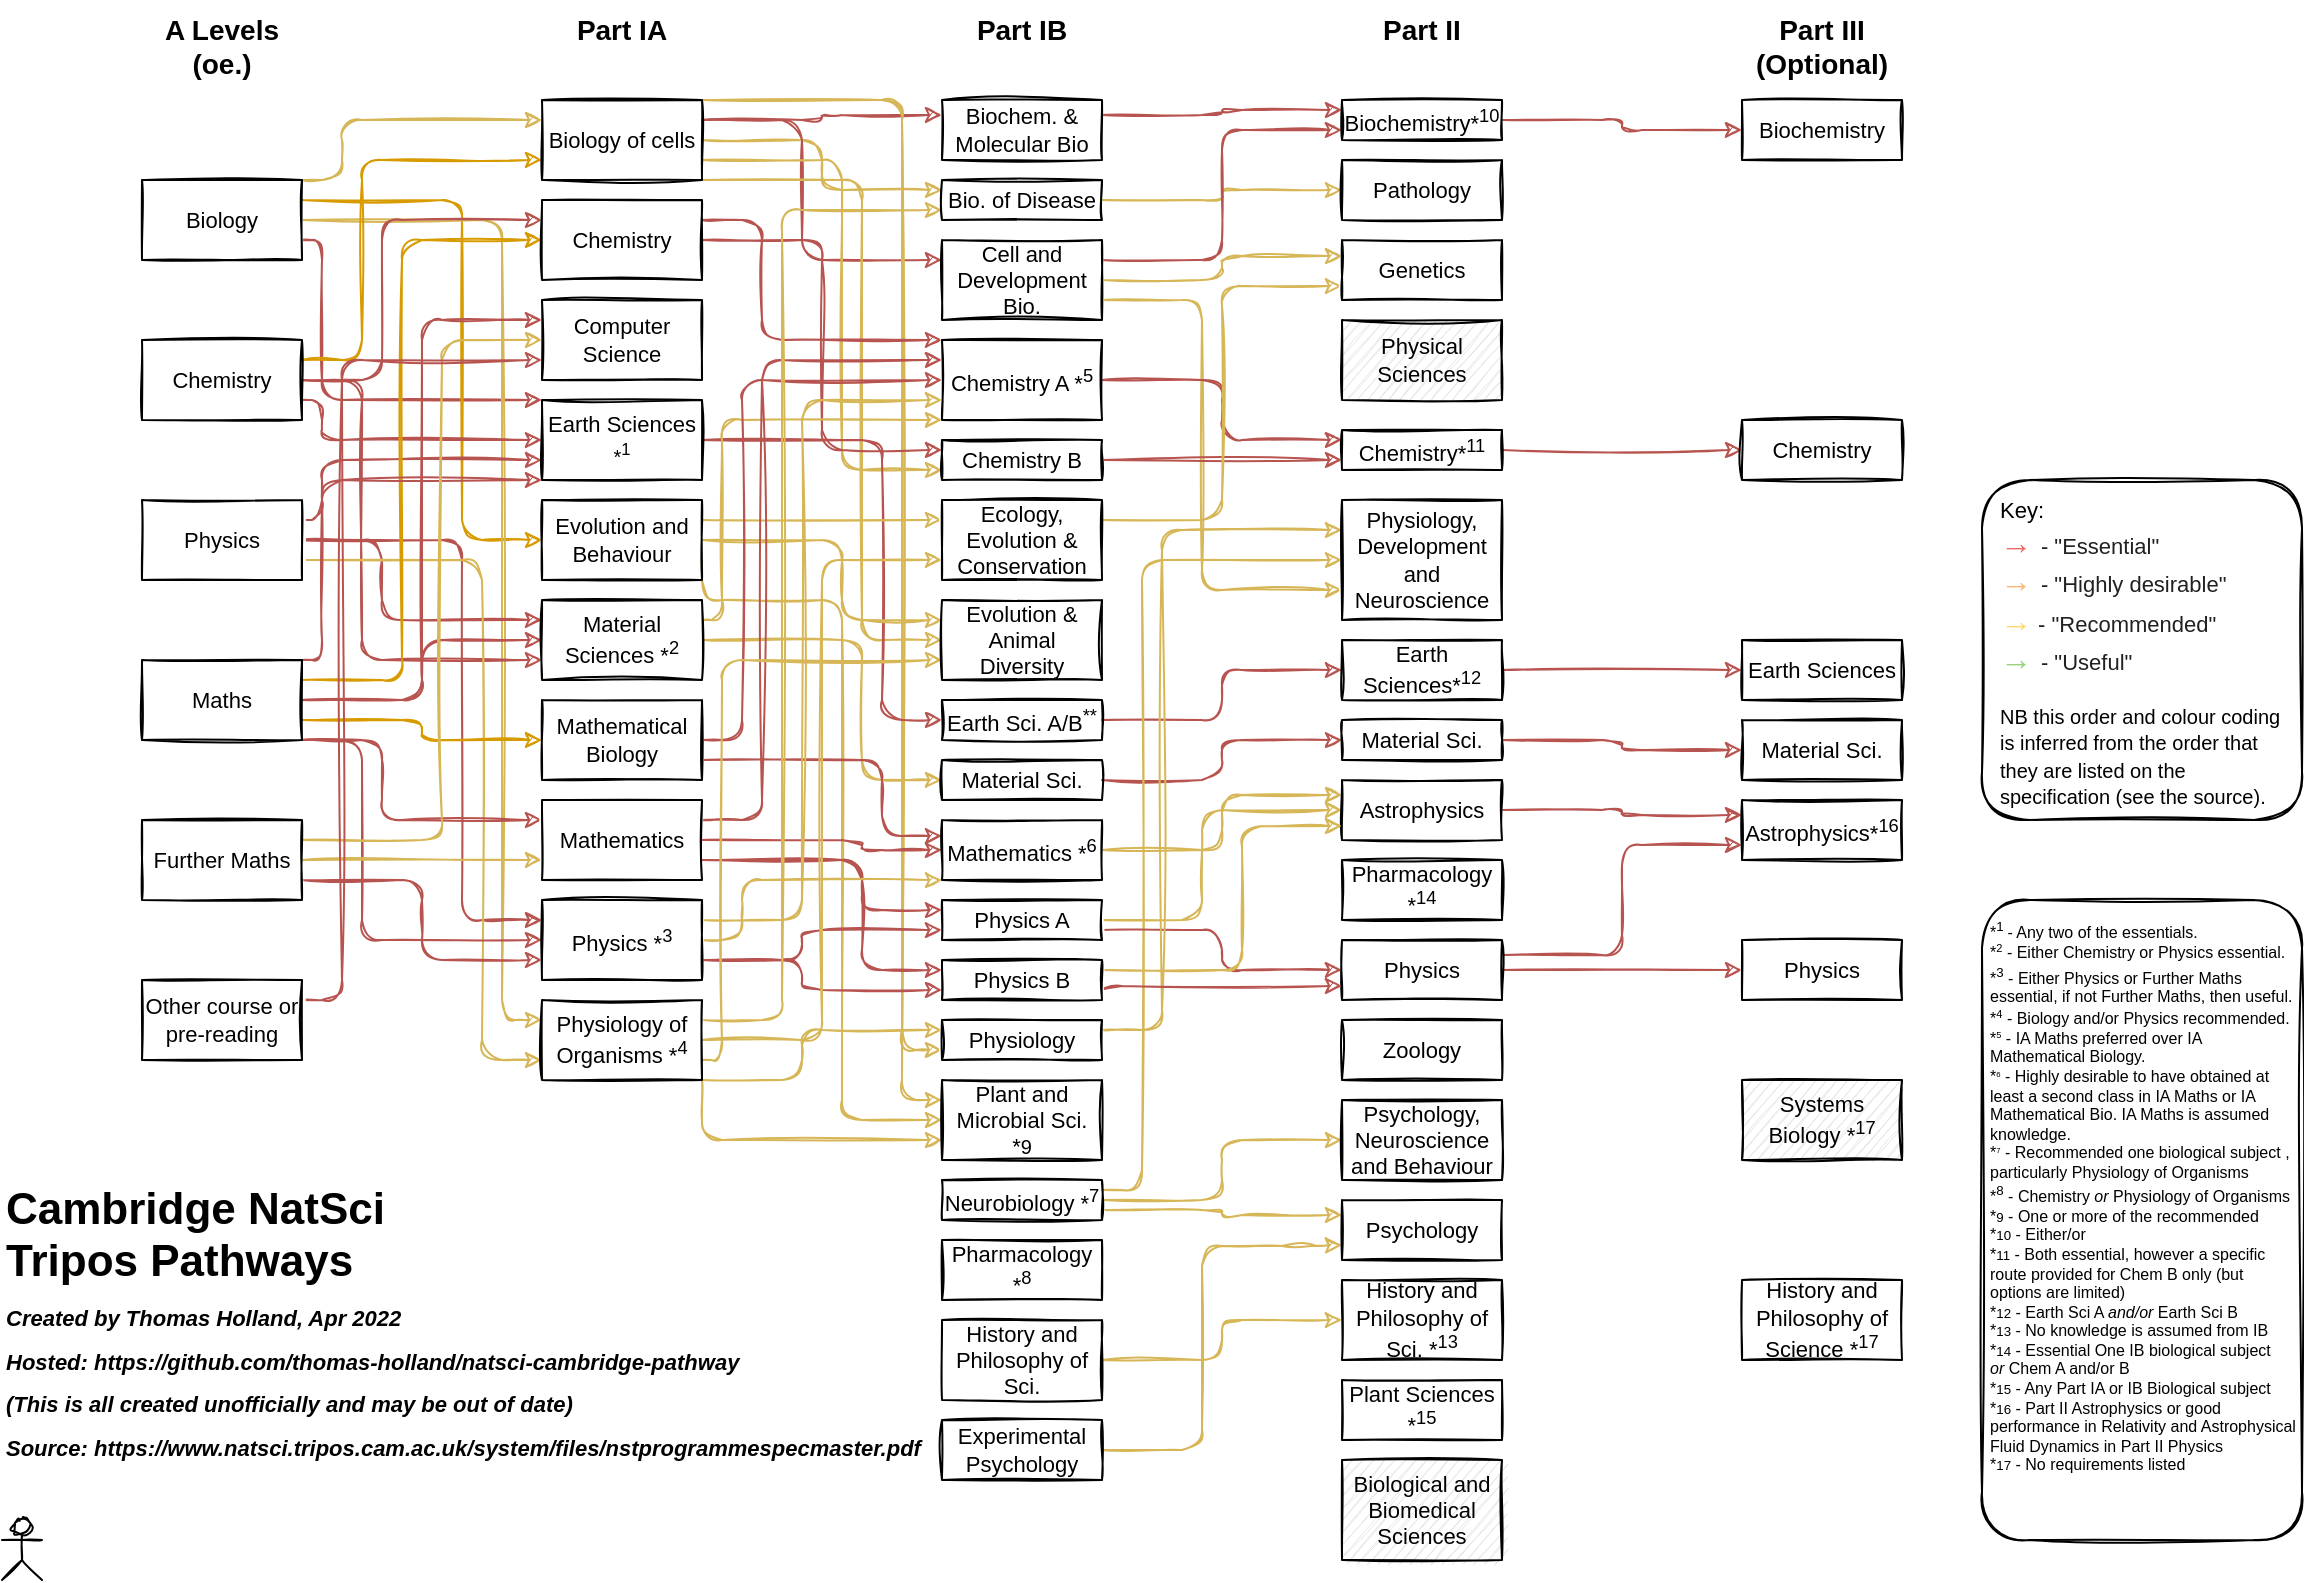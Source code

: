 <mxfile version="17.4.6" type="device"><diagram id="GVHuVvCTlxz1-vgp4Ila" name="Page-1"><mxGraphModel dx="2426" dy="826" grid="1" gridSize="10" guides="1" tooltips="1" connect="1" arrows="1" fold="1" page="1" pageScale="1" pageWidth="1169" pageHeight="827" math="0" shadow="0"><root><mxCell id="0"/><mxCell id="1" parent="0"/><mxCell id="dXGf8KUpGgGZBgJsacC7-1" value="A Levels (oe.)" style="text;html=1;strokeColor=none;fillColor=none;align=center;verticalAlign=top;whiteSpace=wrap;rounded=0;sketch=1;fontSize=14;fontStyle=1" parent="1" vertex="1"><mxGeometry x="80" y="30" width="80" height="30" as="geometry"/></mxCell><mxCell id="dXGf8KUpGgGZBgJsacC7-2" value="Part IA" style="text;html=1;strokeColor=none;fillColor=none;align=center;verticalAlign=middle;whiteSpace=wrap;rounded=0;sketch=1;fontSize=14;fontStyle=1" parent="1" vertex="1"><mxGeometry x="280" y="30" width="80" height="30" as="geometry"/></mxCell><mxCell id="dXGf8KUpGgGZBgJsacC7-3" value="Part IB" style="text;html=1;strokeColor=none;fillColor=none;align=center;verticalAlign=middle;whiteSpace=wrap;rounded=0;sketch=1;fontSize=14;fontStyle=1" parent="1" vertex="1"><mxGeometry x="480" y="30" width="80" height="30" as="geometry"/></mxCell><mxCell id="dXGf8KUpGgGZBgJsacC7-4" value="Part II" style="text;html=1;strokeColor=none;fillColor=none;align=center;verticalAlign=middle;whiteSpace=wrap;rounded=0;sketch=1;fontSize=14;fontStyle=1" parent="1" vertex="1"><mxGeometry x="680" y="30" width="80" height="30" as="geometry"/></mxCell><mxCell id="dXGf8KUpGgGZBgJsacC7-5" value="Part III&lt;br style=&quot;font-size: 14px;&quot;&gt;(Optional)" style="text;html=1;strokeColor=none;fillColor=none;align=center;verticalAlign=top;whiteSpace=wrap;rounded=0;sketch=1;fontSize=14;fontStyle=1" parent="1" vertex="1"><mxGeometry x="880" y="30" width="80" height="30" as="geometry"/></mxCell><mxCell id="dXGf8KUpGgGZBgJsacC7-6" value="Cambridge NatSci Tripos Pathways" style="text;html=1;strokeColor=none;fillColor=none;align=left;verticalAlign=top;whiteSpace=wrap;rounded=0;sketch=1;fontSize=22;fontStyle=1" parent="1" vertex="1"><mxGeometry x="10" y="615" width="200" height="60" as="geometry"/></mxCell><mxCell id="dXGf8KUpGgGZBgJsacC7-7" value="&lt;font style=&quot;font-size: 11px&quot;&gt;Created by Thomas Holland, Apr 2022&lt;br&gt;Hosted:&amp;nbsp;https://github.com/thomas-holland/natsci-cambridge-pathway&lt;br&gt;(This is all created unofficially and may be out of date)&lt;br&gt;Source:&amp;nbsp;https://www.natsci.tripos.cam.ac.uk/system/files/nstprogrammespecmaster.pdf&lt;br&gt;&lt;/font&gt;" style="text;html=1;strokeColor=none;fillColor=none;align=left;verticalAlign=top;whiteSpace=wrap;rounded=0;sketch=1;fontSize=18;fontStyle=3" parent="1" vertex="1"><mxGeometry x="10" y="670" width="210" height="60" as="geometry"/></mxCell><mxCell id="dXGf8KUpGgGZBgJsacC7-18" style="edgeStyle=orthogonalEdgeStyle;curved=0;rounded=1;sketch=1;orthogonalLoop=1;jettySize=auto;html=1;exitX=1;exitY=0;exitDx=0;exitDy=0;entryX=0;entryY=0.25;entryDx=0;entryDy=0;fontSize=22;fontColor=#97D077;fillColor=#fff2cc;strokeColor=#d6b656;" parent="1" source="dXGf8KUpGgGZBgJsacC7-8" target="dXGf8KUpGgGZBgJsacC7-15" edge="1"><mxGeometry relative="1" as="geometry"><Array as="points"><mxPoint x="180" y="120"/><mxPoint x="180" y="90"/></Array></mxGeometry></mxCell><mxCell id="dXGf8KUpGgGZBgJsacC7-37" style="edgeStyle=orthogonalEdgeStyle;curved=0;rounded=1;sketch=1;orthogonalLoop=1;jettySize=auto;html=1;exitX=1;exitY=0.75;exitDx=0;exitDy=0;fontSize=22;fontColor=#97D077;fillColor=#f8cecc;strokeColor=#b85450;entryX=0;entryY=0;entryDx=0;entryDy=0;" parent="1" source="dXGf8KUpGgGZBgJsacC7-8" target="dXGf8KUpGgGZBgJsacC7-28" edge="1"><mxGeometry relative="1" as="geometry"><mxPoint x="280" y="250" as="targetPoint"/><Array as="points"><mxPoint x="170" y="150"/><mxPoint x="170" y="230"/></Array></mxGeometry></mxCell><mxCell id="dXGf8KUpGgGZBgJsacC7-41" style="edgeStyle=orthogonalEdgeStyle;curved=0;rounded=1;sketch=1;orthogonalLoop=1;jettySize=auto;html=1;exitX=1;exitY=0.25;exitDx=0;exitDy=0;entryX=0;entryY=0.5;entryDx=0;entryDy=0;fontSize=8;fontColor=#000000;fillColor=#ffe6cc;strokeColor=#d79b00;" parent="1" source="dXGf8KUpGgGZBgJsacC7-8" target="dXGf8KUpGgGZBgJsacC7-29" edge="1"><mxGeometry relative="1" as="geometry"><Array as="points"><mxPoint x="240" y="130"/><mxPoint x="240" y="300"/></Array></mxGeometry></mxCell><mxCell id="dXGf8KUpGgGZBgJsacC7-52" style="edgeStyle=orthogonalEdgeStyle;curved=0;rounded=1;sketch=1;orthogonalLoop=1;jettySize=auto;html=1;exitX=1;exitY=0.5;exitDx=0;exitDy=0;entryX=0;entryY=0.25;entryDx=0;entryDy=0;fontSize=8;fontColor=#000000;fillColor=#fff2cc;strokeColor=#d6b656;" parent="1" source="dXGf8KUpGgGZBgJsacC7-8" target="dXGf8KUpGgGZBgJsacC7-34" edge="1"><mxGeometry relative="1" as="geometry"><Array as="points"><mxPoint x="260" y="140"/><mxPoint x="260" y="540"/></Array></mxGeometry></mxCell><mxCell id="dXGf8KUpGgGZBgJsacC7-8" value="Biology" style="rounded=0;whiteSpace=wrap;html=1;sketch=1;fontSize=11;" parent="1" vertex="1"><mxGeometry x="80" y="120" width="80" height="40" as="geometry"/></mxCell><mxCell id="dXGf8KUpGgGZBgJsacC7-17" style="edgeStyle=orthogonalEdgeStyle;curved=0;rounded=1;sketch=1;orthogonalLoop=1;jettySize=auto;html=1;exitX=1;exitY=0.25;exitDx=0;exitDy=0;entryX=0;entryY=0.75;entryDx=0;entryDy=0;fontSize=22;fontColor=#97D077;fillColor=#ffe6cc;strokeColor=#d79b00;" parent="1" source="dXGf8KUpGgGZBgJsacC7-9" target="dXGf8KUpGgGZBgJsacC7-15" edge="1"><mxGeometry relative="1" as="geometry"><Array as="points"><mxPoint x="190" y="210"/><mxPoint x="190" y="110"/></Array></mxGeometry></mxCell><mxCell id="dXGf8KUpGgGZBgJsacC7-21" style="edgeStyle=orthogonalEdgeStyle;curved=0;rounded=1;sketch=1;orthogonalLoop=1;jettySize=auto;html=1;exitX=1;exitY=0.5;exitDx=0;exitDy=0;entryX=0;entryY=0.25;entryDx=0;entryDy=0;fontSize=22;fontColor=#97D077;fillColor=#f8cecc;strokeColor=#b85450;" parent="1" source="dXGf8KUpGgGZBgJsacC7-9" target="dXGf8KUpGgGZBgJsacC7-19" edge="1"><mxGeometry relative="1" as="geometry"><Array as="points"><mxPoint x="200" y="220"/><mxPoint x="200" y="140"/></Array></mxGeometry></mxCell><mxCell id="dXGf8KUpGgGZBgJsacC7-36" style="edgeStyle=orthogonalEdgeStyle;curved=0;rounded=1;sketch=1;orthogonalLoop=1;jettySize=auto;html=1;exitX=1;exitY=0.75;exitDx=0;exitDy=0;fontSize=22;fontColor=#97D077;fillColor=#f8cecc;strokeColor=#b85450;" parent="1" source="dXGf8KUpGgGZBgJsacC7-9" edge="1"><mxGeometry relative="1" as="geometry"><mxPoint x="280" y="250" as="targetPoint"/><Array as="points"><mxPoint x="170" y="230"/><mxPoint x="170" y="250"/></Array></mxGeometry></mxCell><mxCell id="dXGf8KUpGgGZBgJsacC7-44" style="edgeStyle=orthogonalEdgeStyle;curved=0;rounded=1;sketch=1;orthogonalLoop=1;jettySize=auto;html=1;exitX=1;exitY=0.5;exitDx=0;exitDy=0;entryX=0;entryY=0.75;entryDx=0;entryDy=0;fontSize=8;fontColor=#000000;fillColor=#f8cecc;strokeColor=#b85450;" parent="1" source="dXGf8KUpGgGZBgJsacC7-9" target="dXGf8KUpGgGZBgJsacC7-30" edge="1"><mxGeometry relative="1" as="geometry"><Array as="points"><mxPoint x="190" y="220"/><mxPoint x="190" y="360"/></Array></mxGeometry></mxCell><mxCell id="dXGf8KUpGgGZBgJsacC7-9" value="Chemistry" style="rounded=0;whiteSpace=wrap;html=1;sketch=1;fontSize=11;" parent="1" vertex="1"><mxGeometry x="80" y="200" width="80" height="40" as="geometry"/></mxCell><mxCell id="dXGf8KUpGgGZBgJsacC7-35" style="edgeStyle=orthogonalEdgeStyle;curved=0;rounded=1;sketch=1;orthogonalLoop=1;jettySize=auto;html=1;exitX=1;exitY=0.25;exitDx=0;exitDy=0;entryX=0;entryY=0.75;entryDx=0;entryDy=0;fontSize=22;fontColor=#97D077;fillColor=#f8cecc;strokeColor=#b85450;" parent="1" source="dXGf8KUpGgGZBgJsacC7-10" target="dXGf8KUpGgGZBgJsacC7-28" edge="1"><mxGeometry relative="1" as="geometry"><Array as="points"><mxPoint x="170" y="290"/><mxPoint x="170" y="260"/></Array></mxGeometry></mxCell><mxCell id="dXGf8KUpGgGZBgJsacC7-43" style="edgeStyle=orthogonalEdgeStyle;curved=0;rounded=1;sketch=1;orthogonalLoop=1;jettySize=auto;html=1;exitX=1;exitY=0.5;exitDx=0;exitDy=0;entryX=0;entryY=0.25;entryDx=0;entryDy=0;fontSize=8;fontColor=#000000;fillColor=#f8cecc;strokeColor=#b85450;" parent="1" source="dXGf8KUpGgGZBgJsacC7-10" target="dXGf8KUpGgGZBgJsacC7-30" edge="1"><mxGeometry relative="1" as="geometry"><Array as="points"><mxPoint x="200" y="300"/><mxPoint x="200" y="340"/></Array></mxGeometry></mxCell><mxCell id="dXGf8KUpGgGZBgJsacC7-48" style="edgeStyle=orthogonalEdgeStyle;curved=0;rounded=1;sketch=1;orthogonalLoop=1;jettySize=auto;html=1;exitX=1;exitY=0.5;exitDx=0;exitDy=0;entryX=0;entryY=0.25;entryDx=0;entryDy=0;fontSize=8;fontColor=#000000;fillColor=#f8cecc;strokeColor=#b85450;" parent="1" source="dXGf8KUpGgGZBgJsacC7-10" target="dXGf8KUpGgGZBgJsacC7-33" edge="1"><mxGeometry relative="1" as="geometry"><Array as="points"><mxPoint x="240" y="300"/><mxPoint x="240" y="490"/></Array></mxGeometry></mxCell><mxCell id="dXGf8KUpGgGZBgJsacC7-51" style="edgeStyle=orthogonalEdgeStyle;curved=0;rounded=1;sketch=1;orthogonalLoop=1;jettySize=auto;html=1;exitX=1;exitY=0.75;exitDx=0;exitDy=0;entryX=0;entryY=0.75;entryDx=0;entryDy=0;fontSize=8;fontColor=#000000;fillColor=#fff2cc;strokeColor=#d6b656;" parent="1" source="dXGf8KUpGgGZBgJsacC7-10" target="dXGf8KUpGgGZBgJsacC7-34" edge="1"><mxGeometry relative="1" as="geometry"><Array as="points"><mxPoint x="250" y="310"/><mxPoint x="250" y="560"/></Array></mxGeometry></mxCell><mxCell id="dXGf8KUpGgGZBgJsacC7-10" value="Physics" style="rounded=0;whiteSpace=wrap;html=1;sketch=1;fontSize=11;" parent="1" vertex="1"><mxGeometry x="80" y="280" width="80" height="40" as="geometry"/></mxCell><mxCell id="dXGf8KUpGgGZBgJsacC7-22" style="edgeStyle=orthogonalEdgeStyle;curved=0;rounded=1;sketch=1;orthogonalLoop=1;jettySize=auto;html=1;exitX=1;exitY=0.25;exitDx=0;exitDy=0;entryX=0;entryY=0.5;entryDx=0;entryDy=0;fontSize=22;fontColor=#97D077;fillColor=#ffe6cc;strokeColor=#d79b00;" parent="1" source="dXGf8KUpGgGZBgJsacC7-11" target="dXGf8KUpGgGZBgJsacC7-19" edge="1"><mxGeometry relative="1" as="geometry"><Array as="points"><mxPoint x="210" y="370"/><mxPoint x="210" y="150"/></Array></mxGeometry></mxCell><mxCell id="dXGf8KUpGgGZBgJsacC7-25" style="edgeStyle=orthogonalEdgeStyle;curved=0;rounded=1;sketch=1;orthogonalLoop=1;jettySize=auto;html=1;exitX=1;exitY=0.5;exitDx=0;exitDy=0;fontSize=22;fontColor=#97D077;fillColor=#f8cecc;strokeColor=#b85450;entryX=0;entryY=0.25;entryDx=0;entryDy=0;" parent="1" source="dXGf8KUpGgGZBgJsacC7-11" target="dXGf8KUpGgGZBgJsacC7-23" edge="1"><mxGeometry relative="1" as="geometry"><mxPoint x="260" y="200" as="targetPoint"/><Array as="points"><mxPoint x="220" y="380"/><mxPoint x="220" y="190"/></Array></mxGeometry></mxCell><mxCell id="dXGf8KUpGgGZBgJsacC7-38" style="edgeStyle=orthogonalEdgeStyle;curved=0;rounded=1;sketch=1;orthogonalLoop=1;jettySize=auto;html=1;exitX=1;exitY=0;exitDx=0;exitDy=0;entryX=0;entryY=1;entryDx=0;entryDy=0;fontSize=22;fontColor=#97D077;fillColor=#f8cecc;strokeColor=#b85450;" parent="1" source="dXGf8KUpGgGZBgJsacC7-11" target="dXGf8KUpGgGZBgJsacC7-28" edge="1"><mxGeometry relative="1" as="geometry"><Array as="points"><mxPoint x="170" y="360"/><mxPoint x="170" y="270"/></Array></mxGeometry></mxCell><mxCell id="dXGf8KUpGgGZBgJsacC7-42" style="edgeStyle=orthogonalEdgeStyle;curved=0;rounded=1;sketch=1;orthogonalLoop=1;jettySize=auto;html=1;exitX=1;exitY=0.5;exitDx=0;exitDy=0;entryX=0;entryY=0.5;entryDx=0;entryDy=0;fontSize=8;fontColor=#000000;fillColor=#f8cecc;strokeColor=#b85450;" parent="1" source="dXGf8KUpGgGZBgJsacC7-11" target="dXGf8KUpGgGZBgJsacC7-30" edge="1"><mxGeometry relative="1" as="geometry"/></mxCell><mxCell id="dXGf8KUpGgGZBgJsacC7-45" style="edgeStyle=orthogonalEdgeStyle;curved=0;rounded=1;sketch=1;orthogonalLoop=1;jettySize=auto;html=1;exitX=1;exitY=0.75;exitDx=0;exitDy=0;entryX=0;entryY=0.5;entryDx=0;entryDy=0;fontSize=8;fontColor=#000000;fillColor=#ffe6cc;strokeColor=#d79b00;" parent="1" source="dXGf8KUpGgGZBgJsacC7-11" target="dXGf8KUpGgGZBgJsacC7-31" edge="1"><mxGeometry relative="1" as="geometry"/></mxCell><mxCell id="dXGf8KUpGgGZBgJsacC7-46" style="edgeStyle=orthogonalEdgeStyle;curved=0;rounded=1;sketch=1;orthogonalLoop=1;jettySize=auto;html=1;exitX=1;exitY=1;exitDx=0;exitDy=0;entryX=0;entryY=0.25;entryDx=0;entryDy=0;fontSize=8;fontColor=#000000;fillColor=#f8cecc;strokeColor=#b85450;" parent="1" source="dXGf8KUpGgGZBgJsacC7-11" target="dXGf8KUpGgGZBgJsacC7-32" edge="1"><mxGeometry relative="1" as="geometry"><Array as="points"><mxPoint x="200" y="400"/><mxPoint x="200" y="440"/></Array></mxGeometry></mxCell><mxCell id="dXGf8KUpGgGZBgJsacC7-49" style="edgeStyle=orthogonalEdgeStyle;curved=0;rounded=1;sketch=1;orthogonalLoop=1;jettySize=auto;html=1;exitX=1;exitY=1;exitDx=0;exitDy=0;entryX=0;entryY=0.5;entryDx=0;entryDy=0;fontSize=8;fontColor=#000000;fillColor=#f8cecc;strokeColor=#b85450;" parent="1" source="dXGf8KUpGgGZBgJsacC7-11" target="dXGf8KUpGgGZBgJsacC7-33" edge="1"><mxGeometry relative="1" as="geometry"><Array as="points"><mxPoint x="190" y="400"/><mxPoint x="190" y="500"/></Array></mxGeometry></mxCell><mxCell id="dXGf8KUpGgGZBgJsacC7-11" value="Maths" style="rounded=0;whiteSpace=wrap;html=1;sketch=1;fontSize=11;" parent="1" vertex="1"><mxGeometry x="80" y="360" width="80" height="40" as="geometry"/></mxCell><mxCell id="dXGf8KUpGgGZBgJsacC7-26" style="edgeStyle=orthogonalEdgeStyle;curved=0;rounded=1;sketch=1;orthogonalLoop=1;jettySize=auto;html=1;exitX=1;exitY=0.25;exitDx=0;exitDy=0;entryX=0;entryY=0.5;entryDx=0;entryDy=0;fontSize=22;fontColor=#97D077;fillColor=#fff2cc;strokeColor=#d6b656;" parent="1" source="dXGf8KUpGgGZBgJsacC7-12" target="dXGf8KUpGgGZBgJsacC7-23" edge="1"><mxGeometry relative="1" as="geometry"><Array as="points"><mxPoint x="230" y="450"/><mxPoint x="230" y="200"/></Array></mxGeometry></mxCell><mxCell id="dXGf8KUpGgGZBgJsacC7-47" style="edgeStyle=orthogonalEdgeStyle;curved=0;rounded=1;sketch=1;orthogonalLoop=1;jettySize=auto;html=1;exitX=1;exitY=0.5;exitDx=0;exitDy=0;entryX=0;entryY=0.75;entryDx=0;entryDy=0;fontSize=8;fontColor=#000000;fillColor=#fff2cc;strokeColor=#d6b656;" parent="1" source="dXGf8KUpGgGZBgJsacC7-12" target="dXGf8KUpGgGZBgJsacC7-32" edge="1"><mxGeometry relative="1" as="geometry"/></mxCell><mxCell id="dXGf8KUpGgGZBgJsacC7-50" style="edgeStyle=orthogonalEdgeStyle;curved=0;rounded=1;sketch=1;orthogonalLoop=1;jettySize=auto;html=1;exitX=1;exitY=0.75;exitDx=0;exitDy=0;entryX=0;entryY=0.75;entryDx=0;entryDy=0;fontSize=8;fontColor=#000000;fillColor=#f8cecc;strokeColor=#b85450;" parent="1" source="dXGf8KUpGgGZBgJsacC7-12" target="dXGf8KUpGgGZBgJsacC7-33" edge="1"><mxGeometry relative="1" as="geometry"/></mxCell><mxCell id="dXGf8KUpGgGZBgJsacC7-12" value="Further Maths" style="rounded=0;whiteSpace=wrap;html=1;sketch=1;fontSize=11;" parent="1" vertex="1"><mxGeometry x="80" y="440" width="80" height="40" as="geometry"/></mxCell><mxCell id="dXGf8KUpGgGZBgJsacC7-13" value="Key:&lt;br&gt;&lt;font style=&quot;font-size: 16px&quot;&gt;&lt;span style=&quot;font-family: sans-serif ; background-color: rgb(255 , 255 , 255)&quot;&gt;&lt;font color=&quot;#ea6b66&quot; style=&quot;font-size: 16px&quot;&gt;→&lt;/font&gt;&lt;/span&gt;&lt;span style=&quot;color: rgb(32 , 33 , 34) ; font-family: sans-serif ; background-color: rgb(255 , 255 , 255)&quot;&gt; &lt;/span&gt;&lt;/font&gt;&lt;span style=&quot;color: rgb(32 , 33 , 34) ; font-family: sans-serif ; background-color: rgb(255 , 255 , 255)&quot;&gt;&lt;font style=&quot;font-size: 11px&quot;&gt;- &quot;Essential&quot;&lt;/font&gt;&lt;br&gt;&lt;/span&gt;&lt;font style=&quot;font-size: 16px&quot;&gt;&lt;span style=&quot;font-family: sans-serif ; background-color: rgb(255 , 255 , 255)&quot;&gt;&lt;font color=&quot;#ffb570&quot; style=&quot;font-size: 16px&quot;&gt;→&lt;/font&gt;&lt;/span&gt;&lt;span style=&quot;color: rgb(32 , 33 , 34) ; font-family: sans-serif ; background-color: rgb(255 , 255 , 255)&quot;&gt; &lt;/span&gt;&lt;/font&gt;&lt;span style=&quot;color: rgb(32 , 33 , 34) ; font-family: sans-serif ; background-color: rgb(255 , 255 , 255)&quot;&gt;&lt;font style=&quot;font-size: 11px&quot;&gt;- &quot;Highly desirable&quot;&lt;/font&gt;&lt;/span&gt;&lt;span style=&quot;color: rgb(32 , 33 , 34) ; font-family: sans-serif ; font-size: 14px ; background-color: rgb(255 , 255 , 255)&quot;&gt;&lt;br&gt;&lt;/span&gt;&lt;span style=&quot;background-color: rgb(255 , 255 , 255)&quot;&gt;&lt;font face=&quot;sans-serif&quot; style=&quot;font-size: 11px&quot;&gt;&lt;span&gt;&lt;font color=&quot;#ffd966&quot; style=&quot;font-size: 16px&quot;&gt;→&lt;/font&gt;&lt;font color=&quot;#202122&quot; style=&quot;font-size: 11px&quot;&gt;&amp;nbsp;- &quot;Recommended&quot;&lt;/font&gt;&lt;br&gt;&lt;/span&gt;&lt;/font&gt;&lt;/span&gt;&lt;span style=&quot;font-family: sans-serif ; background-color: rgb(255 , 255 , 255) ; font-size: 16px&quot;&gt;&lt;font color=&quot;#97d077&quot; style=&quot;font-size: 16px&quot;&gt;&lt;b&gt;→&lt;/b&gt;&lt;/font&gt;&lt;/span&gt;&lt;span style=&quot;color: rgb(32 , 33 , 34) ; font-family: sans-serif ; background-color: rgb(255 , 255 , 255)&quot;&gt;&lt;b style=&quot;font-size: 16px&quot;&gt;&lt;font style=&quot;font-size: 16px&quot;&gt; &lt;/font&gt;&lt;/b&gt;&lt;font style=&quot;font-size: 11px&quot;&gt;- &quot;Useful&quot;&lt;/font&gt;&lt;br&gt;&lt;/span&gt;&lt;br style=&quot;font-size: 10px&quot;&gt;&lt;font size=&quot;1&quot;&gt;NB this order and colour coding is inferred&amp;nbsp;from the order that they are listed on the specification (see the source).&lt;/font&gt;" style="rounded=1;whiteSpace=wrap;html=1;sketch=1;fontSize=11;align=left;verticalAlign=top;spacingTop=2;spacingLeft=7;spacingRight=2;spacingBottom=2;" parent="1" vertex="1"><mxGeometry x="1000" y="270" width="160" height="170" as="geometry"/></mxCell><mxCell id="dXGf8KUpGgGZBgJsacC7-72" style="edgeStyle=orthogonalEdgeStyle;curved=0;rounded=1;sketch=1;orthogonalLoop=1;jettySize=auto;html=1;exitX=1;exitY=0.25;exitDx=0;exitDy=0;entryX=0;entryY=0.25;entryDx=0;entryDy=0;fontFamily=Comic Sans MS;fontSize=8;fontColor=#000000;fillColor=#f8cecc;strokeColor=#b85450;" parent="1" source="dXGf8KUpGgGZBgJsacC7-15" target="dXGf8KUpGgGZBgJsacC7-53" edge="1"><mxGeometry relative="1" as="geometry"/></mxCell><mxCell id="dXGf8KUpGgGZBgJsacC7-73" style="edgeStyle=orthogonalEdgeStyle;curved=0;rounded=1;sketch=1;orthogonalLoop=1;jettySize=auto;html=1;exitX=1;exitY=0.5;exitDx=0;exitDy=0;entryX=0;entryY=0.25;entryDx=0;entryDy=0;fontFamily=Comic Sans MS;fontSize=8;fontColor=#000000;fillColor=#fff2cc;strokeColor=#d6b656;" parent="1" source="dXGf8KUpGgGZBgJsacC7-15" target="dXGf8KUpGgGZBgJsacC7-54" edge="1"><mxGeometry relative="1" as="geometry"/></mxCell><mxCell id="dXGf8KUpGgGZBgJsacC7-76" style="edgeStyle=orthogonalEdgeStyle;curved=0;rounded=1;sketch=1;orthogonalLoop=1;jettySize=auto;html=1;exitX=1;exitY=0.25;exitDx=0;exitDy=0;entryX=0;entryY=0.25;entryDx=0;entryDy=0;fontFamily=Comic Sans MS;fontSize=8;fontColor=#000000;fillColor=#f8cecc;strokeColor=#b85450;" parent="1" source="dXGf8KUpGgGZBgJsacC7-15" target="dXGf8KUpGgGZBgJsacC7-55" edge="1"><mxGeometry relative="1" as="geometry"><Array as="points"><mxPoint x="410" y="90"/><mxPoint x="410" y="160"/></Array></mxGeometry></mxCell><mxCell id="dXGf8KUpGgGZBgJsacC7-83" style="edgeStyle=orthogonalEdgeStyle;curved=0;rounded=1;sketch=1;orthogonalLoop=1;jettySize=auto;html=1;exitX=1;exitY=0.75;exitDx=0;exitDy=0;entryX=0;entryY=0.75;entryDx=0;entryDy=0;fontFamily=Comic Sans MS;fontSize=8;fontColor=#000000;fillColor=#fff2cc;strokeColor=#d6b656;" parent="1" source="dXGf8KUpGgGZBgJsacC7-15" target="dXGf8KUpGgGZBgJsacC7-57" edge="1"><mxGeometry relative="1" as="geometry"><Array as="points"><mxPoint x="430" y="110"/><mxPoint x="430" y="265"/></Array></mxGeometry></mxCell><mxCell id="dXGf8KUpGgGZBgJsacC7-88" style="edgeStyle=orthogonalEdgeStyle;curved=0;rounded=1;sketch=1;orthogonalLoop=1;jettySize=auto;html=1;exitX=1;exitY=1;exitDx=0;exitDy=0;entryX=0;entryY=0.5;entryDx=0;entryDy=0;fontFamily=Comic Sans MS;fontSize=8;fontColor=#000000;fillColor=#fff2cc;strokeColor=#d6b656;" parent="1" source="dXGf8KUpGgGZBgJsacC7-15" target="dXGf8KUpGgGZBgJsacC7-59" edge="1"><mxGeometry relative="1" as="geometry"><Array as="points"><mxPoint x="440" y="120"/><mxPoint x="440" y="350"/></Array></mxGeometry></mxCell><mxCell id="dXGf8KUpGgGZBgJsacC7-101" style="edgeStyle=orthogonalEdgeStyle;curved=0;rounded=1;sketch=1;orthogonalLoop=1;jettySize=auto;html=1;exitX=1;exitY=0;exitDx=0;exitDy=0;entryX=0;entryY=0.75;entryDx=0;entryDy=0;fontFamily=Comic Sans MS;fontSize=8;fontColor=#000000;fillColor=#fff2cc;strokeColor=#d6b656;" parent="1" source="dXGf8KUpGgGZBgJsacC7-15" target="dXGf8KUpGgGZBgJsacC7-69" edge="1"><mxGeometry relative="1" as="geometry"><Array as="points"><mxPoint x="460" y="80"/><mxPoint x="460" y="555"/></Array></mxGeometry></mxCell><mxCell id="dXGf8KUpGgGZBgJsacC7-102" style="edgeStyle=orthogonalEdgeStyle;curved=0;rounded=1;sketch=1;orthogonalLoop=1;jettySize=auto;html=1;exitX=1;exitY=0;exitDx=0;exitDy=0;entryX=0;entryY=0.25;entryDx=0;entryDy=0;fontFamily=Comic Sans MS;fontSize=8;fontColor=#000000;fillColor=#fff2cc;strokeColor=#d6b656;" parent="1" source="dXGf8KUpGgGZBgJsacC7-15" target="dXGf8KUpGgGZBgJsacC7-70" edge="1"><mxGeometry relative="1" as="geometry"><Array as="points"><mxPoint x="460" y="80"/><mxPoint x="460" y="580"/></Array></mxGeometry></mxCell><mxCell id="dXGf8KUpGgGZBgJsacC7-15" value="Biology of cells" style="rounded=0;whiteSpace=wrap;html=1;sketch=1;fontSize=11;" parent="1" vertex="1"><mxGeometry x="280" y="80" width="80" height="40" as="geometry"/></mxCell><mxCell id="dXGf8KUpGgGZBgJsacC7-77" style="edgeStyle=orthogonalEdgeStyle;curved=0;rounded=1;sketch=1;orthogonalLoop=1;jettySize=auto;html=1;exitX=1;exitY=0.25;exitDx=0;exitDy=0;entryX=0;entryY=0;entryDx=0;entryDy=0;fontFamily=Comic Sans MS;fontSize=8;fontColor=#000000;fillColor=#f8cecc;strokeColor=#b85450;" parent="1" source="dXGf8KUpGgGZBgJsacC7-19" target="dXGf8KUpGgGZBgJsacC7-56" edge="1"><mxGeometry relative="1" as="geometry"><Array as="points"><mxPoint x="390" y="140"/><mxPoint x="390" y="200"/></Array></mxGeometry></mxCell><mxCell id="dXGf8KUpGgGZBgJsacC7-82" style="edgeStyle=orthogonalEdgeStyle;curved=0;rounded=1;sketch=1;orthogonalLoop=1;jettySize=auto;html=1;exitX=1;exitY=0.5;exitDx=0;exitDy=0;entryX=0;entryY=0.25;entryDx=0;entryDy=0;fontFamily=Comic Sans MS;fontSize=8;fontColor=#000000;fillColor=#f8cecc;strokeColor=#b85450;" parent="1" source="dXGf8KUpGgGZBgJsacC7-19" target="dXGf8KUpGgGZBgJsacC7-57" edge="1"><mxGeometry relative="1" as="geometry"><Array as="points"><mxPoint x="420" y="150"/><mxPoint x="420" y="255"/></Array></mxGeometry></mxCell><mxCell id="dXGf8KUpGgGZBgJsacC7-19" value="Chemistry" style="rounded=0;whiteSpace=wrap;html=1;sketch=1;fontSize=11;" parent="1" vertex="1"><mxGeometry x="280" y="130" width="80" height="40" as="geometry"/></mxCell><mxCell id="dXGf8KUpGgGZBgJsacC7-23" value="Computer Science" style="rounded=0;whiteSpace=wrap;html=1;sketch=1;fontSize=11;" parent="1" vertex="1"><mxGeometry x="280" y="180" width="80" height="40" as="geometry"/></mxCell><mxCell id="dXGf8KUpGgGZBgJsacC7-27" style="edgeStyle=orthogonalEdgeStyle;curved=0;rounded=1;sketch=1;orthogonalLoop=1;jettySize=auto;html=1;exitX=1;exitY=0.25;exitDx=0;exitDy=0;entryX=0;entryY=0.75;entryDx=0;entryDy=0;fontSize=22;fontColor=#97D077;fillColor=#f8cecc;strokeColor=#b85450;" parent="1" source="dXGf8KUpGgGZBgJsacC7-24" target="dXGf8KUpGgGZBgJsacC7-23" edge="1"><mxGeometry relative="1" as="geometry"><Array as="points"><mxPoint x="180" y="530"/><mxPoint x="180" y="210"/></Array></mxGeometry></mxCell><mxCell id="dXGf8KUpGgGZBgJsacC7-24" value="Other course or pre-reading" style="rounded=0;whiteSpace=wrap;html=1;sketch=1;fontSize=11;" parent="1" vertex="1"><mxGeometry x="80" y="520" width="80" height="40" as="geometry"/></mxCell><mxCell id="dXGf8KUpGgGZBgJsacC7-90" style="edgeStyle=orthogonalEdgeStyle;curved=0;rounded=1;sketch=1;orthogonalLoop=1;jettySize=auto;html=1;exitX=1;exitY=0.5;exitDx=0;exitDy=0;entryX=0;entryY=0.5;entryDx=0;entryDy=0;fontFamily=Comic Sans MS;fontSize=8;fontColor=#000000;fillColor=#f8cecc;strokeColor=#b85450;" parent="1" source="dXGf8KUpGgGZBgJsacC7-28" target="dXGf8KUpGgGZBgJsacC7-61" edge="1"><mxGeometry relative="1" as="geometry"><Array as="points"><mxPoint x="450" y="250"/><mxPoint x="450" y="390"/></Array></mxGeometry></mxCell><mxCell id="dXGf8KUpGgGZBgJsacC7-28" value="Earth Sciences&lt;br style=&quot;font-size: 8px&quot;&gt;&lt;font size=&quot;1&quot;&gt;*&lt;sup&gt;1&lt;/sup&gt;&lt;/font&gt;" style="rounded=0;whiteSpace=wrap;html=1;sketch=1;fontSize=11;" parent="1" vertex="1"><mxGeometry x="280" y="230" width="80" height="40" as="geometry"/></mxCell><mxCell id="dXGf8KUpGgGZBgJsacC7-85" style="edgeStyle=orthogonalEdgeStyle;curved=0;rounded=1;sketch=1;orthogonalLoop=1;jettySize=auto;html=1;exitX=1;exitY=0.25;exitDx=0;exitDy=0;entryX=0;entryY=0.25;entryDx=0;entryDy=0;fontFamily=Comic Sans MS;fontSize=8;fontColor=#000000;fillColor=#fff2cc;strokeColor=#d6b656;" parent="1" source="dXGf8KUpGgGZBgJsacC7-29" target="dXGf8KUpGgGZBgJsacC7-58" edge="1"><mxGeometry relative="1" as="geometry"/></mxCell><mxCell id="dXGf8KUpGgGZBgJsacC7-87" style="edgeStyle=orthogonalEdgeStyle;curved=0;rounded=1;sketch=1;orthogonalLoop=1;jettySize=auto;html=1;exitX=1;exitY=0.5;exitDx=0;exitDy=0;entryX=0;entryY=0.25;entryDx=0;entryDy=0;fontFamily=Comic Sans MS;fontSize=8;fontColor=#000000;fillColor=#fff2cc;strokeColor=#d6b656;" parent="1" source="dXGf8KUpGgGZBgJsacC7-29" target="dXGf8KUpGgGZBgJsacC7-59" edge="1"><mxGeometry relative="1" as="geometry"><Array as="points"><mxPoint x="430" y="300"/><mxPoint x="430" y="340"/></Array></mxGeometry></mxCell><mxCell id="dXGf8KUpGgGZBgJsacC7-104" style="edgeStyle=orthogonalEdgeStyle;curved=0;rounded=1;sketch=1;orthogonalLoop=1;jettySize=auto;html=1;exitX=1;exitY=0.75;exitDx=0;exitDy=0;entryX=0;entryY=0.5;entryDx=0;entryDy=0;fontFamily=Comic Sans MS;fontSize=8;fontColor=#000000;fillColor=#fff2cc;strokeColor=#d6b656;" parent="1" source="dXGf8KUpGgGZBgJsacC7-29" target="dXGf8KUpGgGZBgJsacC7-70" edge="1"><mxGeometry relative="1" as="geometry"><Array as="points"><mxPoint x="360" y="330"/><mxPoint x="430" y="330"/><mxPoint x="430" y="590"/></Array></mxGeometry></mxCell><mxCell id="dXGf8KUpGgGZBgJsacC7-29" value="Evolution and Behaviour" style="rounded=0;whiteSpace=wrap;html=1;sketch=1;fontSize=11;" parent="1" vertex="1"><mxGeometry x="280" y="280" width="80" height="40" as="geometry"/></mxCell><mxCell id="dXGf8KUpGgGZBgJsacC7-81" style="edgeStyle=orthogonalEdgeStyle;curved=0;rounded=1;sketch=1;orthogonalLoop=1;jettySize=auto;html=1;exitX=1;exitY=0.25;exitDx=0;exitDy=0;entryX=0;entryY=1;entryDx=0;entryDy=0;fontFamily=Comic Sans MS;fontSize=8;fontColor=#000000;fillColor=#fff2cc;strokeColor=#d6b656;" parent="1" source="dXGf8KUpGgGZBgJsacC7-30" target="dXGf8KUpGgGZBgJsacC7-56" edge="1"><mxGeometry relative="1" as="geometry"><Array as="points"><mxPoint x="370" y="340"/><mxPoint x="370" y="240"/></Array></mxGeometry></mxCell><mxCell id="dXGf8KUpGgGZBgJsacC7-93" style="edgeStyle=orthogonalEdgeStyle;curved=0;rounded=1;sketch=1;orthogonalLoop=1;jettySize=auto;html=1;exitX=1;exitY=0.5;exitDx=0;exitDy=0;entryX=0;entryY=0.5;entryDx=0;entryDy=0;fontFamily=Comic Sans MS;fontSize=8;fontColor=#000000;fillColor=#fff2cc;strokeColor=#d6b656;" parent="1" source="dXGf8KUpGgGZBgJsacC7-30" target="dXGf8KUpGgGZBgJsacC7-63" edge="1"><mxGeometry relative="1" as="geometry"><Array as="points"><mxPoint x="440" y="350"/><mxPoint x="440" y="420"/></Array></mxGeometry></mxCell><mxCell id="dXGf8KUpGgGZBgJsacC7-30" value="Material Sciences *&lt;sup&gt;2&lt;/sup&gt;" style="rounded=0;whiteSpace=wrap;html=1;sketch=1;fontSize=11;" parent="1" vertex="1"><mxGeometry x="280" y="330" width="80" height="40" as="geometry"/></mxCell><mxCell id="dXGf8KUpGgGZBgJsacC7-79" style="edgeStyle=orthogonalEdgeStyle;curved=0;rounded=1;sketch=1;orthogonalLoop=1;jettySize=auto;html=1;exitX=1;exitY=0.5;exitDx=0;exitDy=0;entryX=0;entryY=0.5;entryDx=0;entryDy=0;fontFamily=Comic Sans MS;fontSize=8;fontColor=#000000;fillColor=#f8cecc;strokeColor=#b85450;" parent="1" source="dXGf8KUpGgGZBgJsacC7-31" target="dXGf8KUpGgGZBgJsacC7-56" edge="1"><mxGeometry relative="1" as="geometry"><Array as="points"><mxPoint x="380" y="400"/><mxPoint x="380" y="220"/></Array></mxGeometry></mxCell><mxCell id="dXGf8KUpGgGZBgJsacC7-96" style="edgeStyle=orthogonalEdgeStyle;curved=0;rounded=1;sketch=1;orthogonalLoop=1;jettySize=auto;html=1;exitX=1;exitY=0.75;exitDx=0;exitDy=0;entryX=0;entryY=0.25;entryDx=0;entryDy=0;fontFamily=Comic Sans MS;fontSize=8;fontColor=#000000;fillColor=#f8cecc;strokeColor=#b85450;" parent="1" source="dXGf8KUpGgGZBgJsacC7-31" target="dXGf8KUpGgGZBgJsacC7-64" edge="1"><mxGeometry relative="1" as="geometry"><Array as="points"><mxPoint x="450" y="410"/><mxPoint x="450" y="448"/><mxPoint x="480" y="448"/></Array></mxGeometry></mxCell><mxCell id="dXGf8KUpGgGZBgJsacC7-31" value="Mathematical Biology" style="rounded=0;whiteSpace=wrap;html=1;sketch=1;fontSize=11;" parent="1" vertex="1"><mxGeometry x="280" y="380" width="80" height="40" as="geometry"/></mxCell><mxCell id="dXGf8KUpGgGZBgJsacC7-78" style="edgeStyle=orthogonalEdgeStyle;curved=0;rounded=1;sketch=1;orthogonalLoop=1;jettySize=auto;html=1;exitX=1;exitY=0.25;exitDx=0;exitDy=0;entryX=0;entryY=0.25;entryDx=0;entryDy=0;fontFamily=Comic Sans MS;fontSize=8;fontColor=#000000;fillColor=#f8cecc;strokeColor=#b85450;" parent="1" source="dXGf8KUpGgGZBgJsacC7-32" target="dXGf8KUpGgGZBgJsacC7-56" edge="1"><mxGeometry relative="1" as="geometry"><Array as="points"><mxPoint x="390" y="440"/><mxPoint x="390" y="210"/></Array></mxGeometry></mxCell><mxCell id="dXGf8KUpGgGZBgJsacC7-95" style="edgeStyle=orthogonalEdgeStyle;curved=0;rounded=1;sketch=1;orthogonalLoop=1;jettySize=auto;html=1;exitX=1;exitY=0.5;exitDx=0;exitDy=0;entryX=0;entryY=0.5;entryDx=0;entryDy=0;fontFamily=Comic Sans MS;fontSize=8;fontColor=#000000;fillColor=#f8cecc;strokeColor=#b85450;" parent="1" source="dXGf8KUpGgGZBgJsacC7-32" target="dXGf8KUpGgGZBgJsacC7-64" edge="1"><mxGeometry relative="1" as="geometry"><Array as="points"><mxPoint x="440" y="450"/><mxPoint x="440" y="455"/></Array></mxGeometry></mxCell><mxCell id="dXGf8KUpGgGZBgJsacC7-99" style="edgeStyle=orthogonalEdgeStyle;curved=0;rounded=1;sketch=1;orthogonalLoop=1;jettySize=auto;html=1;exitX=1;exitY=0.75;exitDx=0;exitDy=0;entryX=0;entryY=0.25;entryDx=0;entryDy=0;fontFamily=Comic Sans MS;fontSize=8;fontColor=#000000;fillColor=#f8cecc;strokeColor=#b85450;" parent="1" source="dXGf8KUpGgGZBgJsacC7-32" target="dXGf8KUpGgGZBgJsacC7-67" edge="1"><mxGeometry relative="1" as="geometry"><Array as="points"><mxPoint x="440" y="460"/><mxPoint x="440" y="485"/></Array></mxGeometry></mxCell><mxCell id="dXGf8KUpGgGZBgJsacC7-130" style="edgeStyle=orthogonalEdgeStyle;curved=0;rounded=1;sketch=1;orthogonalLoop=1;jettySize=auto;html=1;exitX=1;exitY=0.75;exitDx=0;exitDy=0;entryX=0;entryY=0.25;entryDx=0;entryDy=0;fontFamily=Comic Sans MS;fontSize=8;fontColor=#000000;fillColor=#f8cecc;strokeColor=#b85450;" parent="1" source="dXGf8KUpGgGZBgJsacC7-32" target="dXGf8KUpGgGZBgJsacC7-127" edge="1"><mxGeometry relative="1" as="geometry"><Array as="points"><mxPoint x="440" y="460"/><mxPoint x="440" y="515"/></Array></mxGeometry></mxCell><mxCell id="dXGf8KUpGgGZBgJsacC7-32" value="Mathematics&lt;span style=&quot;color: rgba(0 , 0 , 0 , 0) ; font-family: monospace ; font-size: 0px&quot;&gt;%3CmxGraphModel%3E%3Croot%3E%3CmxCell%20id%3D%220%22%2F%3E%3CmxCell%20id%3D%221%22%20parent%3D%220%22%2F%3E%3CmxCell%20id%3D%222%22%20value%3D%22Material%20Sciences%22%20style%3D%22rounded%3D0%3BwhiteSpace%3Dwrap%3Bhtml%3D1%3Bsketch%3D1%3BfontSize%3D11%3B%22%20vertex%3D%221%22%20parent%3D%221%22%3E%3CmxGeometry%20x%3D%22280%22%20y%3D%22330%22%20width%3D%2280%22%20height%3D%2240%22%20as%3D%22geometry%22%2F%3E%3C%2FmxCell%3E%3C%2Froot%3E%3C%2FmxGraphModel%3E&lt;/span&gt;" style="rounded=0;whiteSpace=wrap;html=1;sketch=1;fontSize=11;" parent="1" vertex="1"><mxGeometry x="280" y="430" width="80" height="40" as="geometry"/></mxCell><mxCell id="dXGf8KUpGgGZBgJsacC7-80" style="edgeStyle=orthogonalEdgeStyle;curved=0;rounded=1;sketch=1;orthogonalLoop=1;jettySize=auto;html=1;exitX=1;exitY=0.25;exitDx=0;exitDy=0;entryX=0;entryY=0.75;entryDx=0;entryDy=0;fontFamily=Comic Sans MS;fontSize=8;fontColor=#000000;fillColor=#fff2cc;strokeColor=#d6b656;" parent="1" source="dXGf8KUpGgGZBgJsacC7-33" target="dXGf8KUpGgGZBgJsacC7-56" edge="1"><mxGeometry relative="1" as="geometry"><Array as="points"><mxPoint x="410" y="490"/><mxPoint x="410" y="230"/></Array></mxGeometry></mxCell><mxCell id="dXGf8KUpGgGZBgJsacC7-94" style="edgeStyle=orthogonalEdgeStyle;curved=0;rounded=1;sketch=1;orthogonalLoop=1;jettySize=auto;html=1;exitX=1;exitY=0.5;exitDx=0;exitDy=0;entryX=0;entryY=1;entryDx=0;entryDy=0;fontFamily=Comic Sans MS;fontSize=8;fontColor=#000000;fillColor=#fff2cc;strokeColor=#d6b656;" parent="1" source="dXGf8KUpGgGZBgJsacC7-33" target="dXGf8KUpGgGZBgJsacC7-64" edge="1"><mxGeometry relative="1" as="geometry"><Array as="points"><mxPoint x="380" y="500"/><mxPoint x="380" y="470"/></Array></mxGeometry></mxCell><mxCell id="dXGf8KUpGgGZBgJsacC7-98" style="edgeStyle=orthogonalEdgeStyle;curved=0;rounded=1;sketch=1;orthogonalLoop=1;jettySize=auto;html=1;exitX=1;exitY=0.75;exitDx=0;exitDy=0;entryX=0;entryY=0.75;entryDx=0;entryDy=0;fontFamily=Comic Sans MS;fontSize=8;fontColor=#000000;fillColor=#f8cecc;strokeColor=#b85450;" parent="1" source="dXGf8KUpGgGZBgJsacC7-33" target="dXGf8KUpGgGZBgJsacC7-67" edge="1"><mxGeometry relative="1" as="geometry"><Array as="points"><mxPoint x="410" y="510"/><mxPoint x="410" y="495"/></Array></mxGeometry></mxCell><mxCell id="dXGf8KUpGgGZBgJsacC7-129" style="edgeStyle=orthogonalEdgeStyle;curved=0;rounded=1;sketch=1;orthogonalLoop=1;jettySize=auto;html=1;exitX=1;exitY=0.75;exitDx=0;exitDy=0;entryX=0;entryY=0.75;entryDx=0;entryDy=0;fontFamily=Comic Sans MS;fontSize=8;fontColor=#000000;fillColor=#f8cecc;strokeColor=#b85450;" parent="1" source="dXGf8KUpGgGZBgJsacC7-33" target="dXGf8KUpGgGZBgJsacC7-127" edge="1"><mxGeometry relative="1" as="geometry"><Array as="points"><mxPoint x="410" y="510"/><mxPoint x="410" y="525"/></Array></mxGeometry></mxCell><mxCell id="dXGf8KUpGgGZBgJsacC7-33" value="Physics *&lt;sup&gt;3&lt;/sup&gt;" style="rounded=0;whiteSpace=wrap;html=1;sketch=1;fontSize=11;" parent="1" vertex="1"><mxGeometry x="280" y="480" width="80" height="40" as="geometry"/></mxCell><mxCell id="dXGf8KUpGgGZBgJsacC7-74" style="edgeStyle=orthogonalEdgeStyle;curved=0;rounded=1;sketch=1;orthogonalLoop=1;jettySize=auto;html=1;exitX=1;exitY=0.25;exitDx=0;exitDy=0;entryX=0;entryY=0.75;entryDx=0;entryDy=0;fontFamily=Comic Sans MS;fontSize=8;fontColor=#000000;fillColor=#fff2cc;strokeColor=#d6b656;" parent="1" source="dXGf8KUpGgGZBgJsacC7-34" target="dXGf8KUpGgGZBgJsacC7-54" edge="1"><mxGeometry relative="1" as="geometry"><Array as="points"><mxPoint x="400" y="540"/><mxPoint x="400" y="135"/></Array></mxGeometry></mxCell><mxCell id="dXGf8KUpGgGZBgJsacC7-86" style="edgeStyle=orthogonalEdgeStyle;curved=0;rounded=1;sketch=1;orthogonalLoop=1;jettySize=auto;html=1;exitX=1;exitY=0.5;exitDx=0;exitDy=0;entryX=0;entryY=0.75;entryDx=0;entryDy=0;fontFamily=Comic Sans MS;fontSize=8;fontColor=#000000;fillColor=#fff2cc;strokeColor=#d6b656;" parent="1" source="dXGf8KUpGgGZBgJsacC7-34" target="dXGf8KUpGgGZBgJsacC7-58" edge="1"><mxGeometry relative="1" as="geometry"><Array as="points"><mxPoint x="420" y="550"/><mxPoint x="420" y="310"/></Array></mxGeometry></mxCell><mxCell id="dXGf8KUpGgGZBgJsacC7-89" style="edgeStyle=orthogonalEdgeStyle;curved=0;rounded=1;sketch=1;orthogonalLoop=1;jettySize=auto;html=1;exitX=1;exitY=0.75;exitDx=0;exitDy=0;entryX=0;entryY=0.75;entryDx=0;entryDy=0;fontFamily=Comic Sans MS;fontSize=8;fontColor=#000000;fillColor=#fff2cc;strokeColor=#d6b656;" parent="1" source="dXGf8KUpGgGZBgJsacC7-34" target="dXGf8KUpGgGZBgJsacC7-59" edge="1"><mxGeometry relative="1" as="geometry"><Array as="points"><mxPoint x="370" y="560"/><mxPoint x="370" y="360"/></Array></mxGeometry></mxCell><mxCell id="dXGf8KUpGgGZBgJsacC7-100" style="edgeStyle=orthogonalEdgeStyle;curved=0;rounded=1;sketch=1;orthogonalLoop=1;jettySize=auto;html=1;exitX=1;exitY=1;exitDx=0;exitDy=0;entryX=0;entryY=0.25;entryDx=0;entryDy=0;fontFamily=Comic Sans MS;fontSize=8;fontColor=#000000;fillColor=#fff2cc;strokeColor=#d6b656;" parent="1" source="dXGf8KUpGgGZBgJsacC7-34" target="dXGf8KUpGgGZBgJsacC7-69" edge="1"><mxGeometry relative="1" as="geometry"><Array as="points"><mxPoint x="410" y="570"/><mxPoint x="410" y="545"/></Array></mxGeometry></mxCell><mxCell id="dXGf8KUpGgGZBgJsacC7-103" style="edgeStyle=orthogonalEdgeStyle;curved=0;rounded=1;sketch=1;orthogonalLoop=1;jettySize=auto;html=1;exitX=1;exitY=1;exitDx=0;exitDy=0;entryX=0;entryY=0.75;entryDx=0;entryDy=0;fontFamily=Comic Sans MS;fontSize=8;fontColor=#000000;fillColor=#fff2cc;strokeColor=#d6b656;" parent="1" source="dXGf8KUpGgGZBgJsacC7-34" target="dXGf8KUpGgGZBgJsacC7-70" edge="1"><mxGeometry relative="1" as="geometry"><Array as="points"><mxPoint x="360" y="600"/></Array></mxGeometry></mxCell><mxCell id="dXGf8KUpGgGZBgJsacC7-34" value="Physiology of Organisms *&lt;sup&gt;4&lt;/sup&gt;" style="rounded=0;whiteSpace=wrap;html=1;sketch=1;fontSize=11;" parent="1" vertex="1"><mxGeometry x="280" y="530" width="80" height="40" as="geometry"/></mxCell><mxCell id="dXGf8KUpGgGZBgJsacC7-39" value="&lt;font color=&quot;#000000&quot;&gt;*&lt;sup&gt;1&amp;nbsp;&lt;/sup&gt;- Any two of the essentials.&lt;br&gt;&lt;/font&gt;&lt;span style=&quot;color: rgb(0 , 0 , 0)&quot;&gt;*&lt;span style=&quot;font-size: 6.667px&quot;&gt;&lt;sup&gt;2&lt;/sup&gt;&lt;/span&gt;&lt;/span&gt;&lt;span style=&quot;color: rgb(0 , 0 , 0)&quot;&gt;&amp;nbsp;- Either Chemistry or Physics essential.&lt;br&gt;&lt;/span&gt;&lt;font color=&quot;#000000&quot;&gt;*&lt;sup&gt;3&lt;/sup&gt;&amp;nbsp;- Either Physics or Further Maths essential, if not Further Maths, then useful.&lt;br&gt;&lt;/font&gt;&lt;span style=&quot;color: rgb(0 , 0 , 0)&quot;&gt;*&lt;span style=&quot;font-size: 6.667px&quot;&gt;&lt;sup&gt;4&lt;/sup&gt;&lt;/span&gt;&lt;/span&gt;&lt;span style=&quot;color: rgb(0 , 0 , 0)&quot;&gt;&amp;nbsp;- Biology and/or Physics&amp;nbsp;&lt;/span&gt;&lt;font color=&quot;#000000&quot;&gt;recommended.&lt;br&gt;&lt;/font&gt;&lt;span style=&quot;color: rgb(0 , 0 , 0)&quot;&gt;*&lt;span style=&quot;font-size: 5.556px&quot;&gt;&lt;sup&gt;5&lt;/sup&gt;&lt;/span&gt;&lt;/span&gt;&lt;font color=&quot;#000000&quot;&gt;&amp;nbsp;- IA Maths preferred&amp;nbsp;over IA Mathematical Biology.&lt;br&gt;&lt;/font&gt;&lt;span style=&quot;color: rgb(0 , 0 , 0)&quot;&gt;*&lt;span style=&quot;font-size: 4.63px&quot;&gt;&lt;sup&gt;6&lt;/sup&gt;&lt;/span&gt;&lt;/span&gt;&lt;font color=&quot;#000000&quot;&gt;&amp;nbsp;- Highly desirable to have obtained&amp;nbsp;at least a second class in IA Maths or IA Mathematical Bio. IA Maths is assumed knowledge.&lt;br&gt;&lt;/font&gt;&lt;span style=&quot;color: rgb(0 , 0 , 0)&quot;&gt;*&lt;span style=&quot;font-size: 4.63px&quot;&gt;&lt;sup&gt;7&lt;/sup&gt;&lt;/span&gt;&lt;/span&gt;&lt;font color=&quot;#000000&quot;&gt;&amp;nbsp;- Recommended&amp;nbsp;one biological subject , particularly Physiology of Organisms&lt;br&gt;&lt;/font&gt;&lt;font color=&quot;#000000&quot;&gt;*&lt;sup&gt;8&lt;/sup&gt;&amp;nbsp;- Chemistry&amp;nbsp;&lt;i&gt;or&lt;/i&gt;&amp;nbsp;Physiology of Organisms&lt;br&gt;&lt;/font&gt;&lt;span style=&quot;color: rgba(0 , 0 , 0 , 0) ; font-family: monospace ; font-size: 0px&quot;&gt;%3CmxGraphModel%3E%3Croot%3E%3CmxCell%20id%3D%220%22%2F%3E%3CmxCell%20id%3D%221%22%20parent%3D%220%22%2F%3E%3CmxCell%20id%3D%222%22%20value%3D%22Physiology%22%20style%3D%22rounded%3D0%3BwhiteSpace%3Dwrap%3Bhtml%3D1%3Bsketch%3D1%3BfontSize%3D11%3B%22%20vertex%3D%221%22%20parent%3D%221%22%3E%3CmxGeometry%20x%3D%22570%22%20y%3D%22530%22%20width%3D%2280%22%20height%3D%2240%22%20as%3D%22geometry%22%2F%3E%3C%2FmxCell%3E%3C%2Froot%3E%3C%2FmxGraphModel%3E&lt;/span&gt;&lt;font color=&quot;#000000&quot;&gt;*&lt;span style=&quot;font-size: 6.667px&quot;&gt;9&lt;/span&gt;&amp;nbsp;- One or more of the&amp;nbsp;&lt;/font&gt;&lt;font color=&quot;#000000&quot;&gt;recommended&lt;br&gt;&lt;/font&gt;&lt;font color=&quot;#000000&quot;&gt;*&lt;span style=&quot;font-size: 6.667px&quot;&gt;10&lt;/span&gt;&amp;nbsp;- Either/or&lt;br&gt;&lt;/font&gt;&lt;span style=&quot;color: rgb(0 , 0 , 0)&quot;&gt;*&lt;/span&gt;&lt;span style=&quot;color: rgb(0 , 0 , 0) ; font-size: 6.667px&quot;&gt;11&lt;/span&gt;&lt;span style=&quot;color: rgb(0 , 0 , 0)&quot;&gt;&amp;nbsp;- Both essential, however a specific route provided for Chem B only (but options are limited)&lt;br&gt;&lt;/span&gt;&lt;span style=&quot;color: rgb(0 , 0 , 0)&quot;&gt;*&lt;/span&gt;&lt;span style=&quot;color: rgb(0 , 0 , 0) ; font-size: 6.667px&quot;&gt;12&lt;/span&gt;&lt;font color=&quot;#000000&quot;&gt;&amp;nbsp;- Earth Sci A &lt;/font&gt;&lt;i style=&quot;color: rgb(0 , 0 , 0)&quot;&gt;and/or&lt;/i&gt;&lt;font color=&quot;#000000&quot;&gt;&amp;nbsp;Earth&amp;nbsp;Sci B&lt;br&gt;&lt;/font&gt;&lt;span style=&quot;color: rgb(0 , 0 , 0)&quot;&gt;*&lt;/span&gt;&lt;span style=&quot;color: rgb(0 , 0 , 0) ; font-size: 6.667px&quot;&gt;13&lt;/span&gt;&lt;font color=&quot;#000000&quot;&gt;&amp;nbsp;- No knowledge is assumed from IB&lt;br&gt;&lt;/font&gt;&lt;span style=&quot;color: rgb(0 , 0 , 0)&quot;&gt;*&lt;/span&gt;&lt;span style=&quot;color: rgb(0 , 0 , 0) ; font-size: 6.667px&quot;&gt;14&lt;/span&gt;&lt;font color=&quot;#000000&quot;&gt;&amp;nbsp;- Essential One IB biological subject &lt;i&gt;or&lt;/i&gt;&amp;nbsp;Chem A and/or B&lt;br&gt;&lt;/font&gt;&lt;span style=&quot;color: rgb(0 , 0 , 0)&quot;&gt;*&lt;/span&gt;&lt;span style=&quot;color: rgb(0 , 0 , 0) ; font-size: 6.667px&quot;&gt;15&lt;/span&gt;&lt;font color=&quot;#000000&quot;&gt;&amp;nbsp;- Any Part IA or IB Biological subject&lt;br&gt;&lt;/font&gt;&lt;span style=&quot;color: rgb(0 , 0 , 0)&quot;&gt;*&lt;/span&gt;&lt;span style=&quot;color: rgb(0 , 0 , 0) ; font-size: 6.667px&quot;&gt;16&lt;/span&gt;&lt;font color=&quot;#000000&quot;&gt;&amp;nbsp;- Part II Astrophysics or good performance in Relativity and Astrophysical Fluid Dynamics in Part II Physics&lt;br&gt;&lt;/font&gt;&lt;span style=&quot;color: rgb(0 , 0 , 0)&quot;&gt;*&lt;/span&gt;&lt;span style=&quot;color: rgb(0 , 0 , 0) ; font-size: 6.667px&quot;&gt;17&lt;/span&gt;&lt;font color=&quot;#000000&quot;&gt;&amp;nbsp;- No requirements listed&lt;/font&gt;&lt;font color=&quot;#000000&quot;&gt;&lt;br&gt;&lt;/font&gt;&lt;span style=&quot;color: rgba(0 , 0 , 0 , 0) ; font-family: monospace ; font-size: 0px&quot;&gt;%3CmxGraphModel%3E%3Croot%3E%3CmxCell%20id%3D%220%22%2F%3E%3CmxCell%20id%3D%221%22%20parent%3D%220%22%2F%3E%3CmxCell%20id%3D%222%22%20value%3D%22Astrophysics%22%20style%3D%22rounded%3D0%3BwhiteSpace%3Dwrap%3Bhtml%3D1%3Bsketch%3D1%3BfontSize%3D11%3B%22%20vertex%3D%221%22%20parent%3D%221%22%3E%3CmxGeometry%20x%3D%22680%22%20y%3D%22420%22%20width%3D%2280%22%20height%3D%2230%22%20as%3D%22geometry%22%2F%3E%3C%2FmxCell%3E%3C%2Froot%3E%3C%2FmxGraphModel%3E&lt;/span&gt;&lt;font color=&quot;#000000&quot;&gt;&lt;br&gt;&lt;/font&gt;&lt;span style=&quot;color: rgba(0 , 0 , 0 , 0) ; font-family: monospace ; font-size: 0px&quot;&gt;%3CmxGraphModel%3E%3Croot%3E%3CmxCell%20id%3D%220%22%2F%3E%3CmxCell%20id%3D%221%22%20parent%3D%220%22%2F%3E%3CmxCell%20id%3D%222%22%20value%3D%22Physiology%22%20style%3D%22rounded%3D0%3BwhiteSpace%3Dwrap%3Bhtml%3D1%3Bsketch%3D1%3BfontSize%3D11%3B%22%20vertex%3D%221%22%20parent%3D%221%22%3E%3CmxGeometry%20x%3D%22570%22%20y%3D%22530%22%20width%3D%2280%22%20height%3D%2240%22%20as%3D%22geometry%22%2F%3E%3C%2FmxCell%3E%3C%2Froot%3E%3C%2FmxGraphModel%3E&lt;/span&gt;&lt;font color=&quot;#000000&quot;&gt;&lt;br&gt;&lt;/font&gt;" style="rounded=1;whiteSpace=wrap;html=1;sketch=1;fontSize=8;fontColor=#97D077;align=left;spacingTop=0;verticalAlign=top;spacingLeft=0;spacingBottom=0;spacingRight=0;spacing=4;" parent="1" vertex="1"><mxGeometry x="1000" y="480" width="160" height="320" as="geometry"/></mxCell><mxCell id="dXGf8KUpGgGZBgJsacC7-132" style="edgeStyle=orthogonalEdgeStyle;curved=0;rounded=1;sketch=1;orthogonalLoop=1;jettySize=auto;html=1;exitX=1;exitY=0.25;exitDx=0;exitDy=0;entryX=0;entryY=0.25;entryDx=0;entryDy=0;fontFamily=Comic Sans MS;fontSize=8;fontColor=#000000;strokeWidth=1;fillColor=#f8cecc;strokeColor=#b85450;" parent="1" source="dXGf8KUpGgGZBgJsacC7-53" target="dXGf8KUpGgGZBgJsacC7-106" edge="1"><mxGeometry relative="1" as="geometry"/></mxCell><mxCell id="dXGf8KUpGgGZBgJsacC7-53" value="Biochem. &amp;amp; Molecular Bio" style="rounded=0;whiteSpace=wrap;html=1;sketch=1;fontSize=11;" parent="1" vertex="1"><mxGeometry x="480" y="80" width="80" height="30" as="geometry"/></mxCell><mxCell id="5eNgo4E8wfauOOC0gEBc-6" style="edgeStyle=orthogonalEdgeStyle;rounded=1;sketch=1;orthogonalLoop=1;jettySize=auto;html=1;exitX=1;exitY=0.5;exitDx=0;exitDy=0;entryX=0;entryY=0.5;entryDx=0;entryDy=0;fillColor=#fff2cc;strokeColor=#d6b656;" edge="1" parent="1" source="dXGf8KUpGgGZBgJsacC7-54" target="dXGf8KUpGgGZBgJsacC7-111"><mxGeometry relative="1" as="geometry"/></mxCell><mxCell id="dXGf8KUpGgGZBgJsacC7-54" value="Bio. of Disease" style="rounded=0;whiteSpace=wrap;html=1;sketch=1;fontSize=11;" parent="1" vertex="1"><mxGeometry x="480" y="120" width="80" height="20" as="geometry"/></mxCell><mxCell id="dXGf8KUpGgGZBgJsacC7-133" style="edgeStyle=orthogonalEdgeStyle;curved=0;rounded=1;sketch=1;orthogonalLoop=1;jettySize=auto;html=1;exitX=1;exitY=0.25;exitDx=0;exitDy=0;entryX=0;entryY=0.75;entryDx=0;entryDy=0;fontFamily=Comic Sans MS;fontSize=8;fontColor=#000000;strokeWidth=1;fillColor=#f8cecc;strokeColor=#b85450;" parent="1" source="dXGf8KUpGgGZBgJsacC7-55" target="dXGf8KUpGgGZBgJsacC7-106" edge="1"><mxGeometry relative="1" as="geometry"/></mxCell><mxCell id="5eNgo4E8wfauOOC0gEBc-1" style="edgeStyle=orthogonalEdgeStyle;rounded=1;orthogonalLoop=1;jettySize=auto;html=1;exitX=1;exitY=0.5;exitDx=0;exitDy=0;entryX=0;entryY=0.25;entryDx=0;entryDy=0;sketch=1;fillColor=#fff2cc;strokeColor=#d6b656;" edge="1" parent="1" source="dXGf8KUpGgGZBgJsacC7-55" target="dXGf8KUpGgGZBgJsacC7-108"><mxGeometry relative="1" as="geometry"><Array as="points"><mxPoint x="620" y="170"/><mxPoint x="620" y="158"/><mxPoint x="680" y="158"/></Array></mxGeometry></mxCell><mxCell id="5eNgo4E8wfauOOC0gEBc-11" style="edgeStyle=orthogonalEdgeStyle;rounded=1;sketch=1;orthogonalLoop=1;jettySize=auto;html=1;exitX=1;exitY=0.75;exitDx=0;exitDy=0;entryX=0;entryY=0.75;entryDx=0;entryDy=0;fillColor=#fff2cc;strokeColor=#d6b656;" edge="1" parent="1" source="dXGf8KUpGgGZBgJsacC7-55" target="dXGf8KUpGgGZBgJsacC7-116"><mxGeometry relative="1" as="geometry"><Array as="points"><mxPoint x="610" y="180"/><mxPoint x="610" y="325"/></Array></mxGeometry></mxCell><mxCell id="dXGf8KUpGgGZBgJsacC7-55" value="Cell and Development Bio." style="rounded=0;whiteSpace=wrap;html=1;sketch=1;fontSize=11;" parent="1" vertex="1"><mxGeometry x="480" y="150" width="80" height="40" as="geometry"/></mxCell><mxCell id="dXGf8KUpGgGZBgJsacC7-134" style="edgeStyle=orthogonalEdgeStyle;curved=0;rounded=1;sketch=1;orthogonalLoop=1;jettySize=auto;html=1;exitX=1;exitY=0.5;exitDx=0;exitDy=0;entryX=0;entryY=0.25;entryDx=0;entryDy=0;fontFamily=Comic Sans MS;fontSize=8;fontColor=#000000;strokeWidth=1;fillColor=#f8cecc;strokeColor=#b85450;" parent="1" source="dXGf8KUpGgGZBgJsacC7-56" target="dXGf8KUpGgGZBgJsacC7-107" edge="1"><mxGeometry relative="1" as="geometry"/></mxCell><mxCell id="dXGf8KUpGgGZBgJsacC7-56" value="Chemistry A *&lt;sup&gt;5&lt;/sup&gt;" style="rounded=0;whiteSpace=wrap;html=1;sketch=1;fontSize=11;" parent="1" vertex="1"><mxGeometry x="480" y="200" width="80" height="40" as="geometry"/></mxCell><mxCell id="dXGf8KUpGgGZBgJsacC7-135" style="edgeStyle=orthogonalEdgeStyle;curved=0;rounded=1;sketch=1;orthogonalLoop=1;jettySize=auto;html=1;exitX=1;exitY=0.5;exitDx=0;exitDy=0;entryX=0;entryY=0.75;entryDx=0;entryDy=0;fontFamily=Comic Sans MS;fontSize=8;fontColor=#000000;strokeWidth=1;fillColor=#f8cecc;strokeColor=#b85450;" parent="1" source="dXGf8KUpGgGZBgJsacC7-57" target="dXGf8KUpGgGZBgJsacC7-107" edge="1"><mxGeometry relative="1" as="geometry"/></mxCell><mxCell id="dXGf8KUpGgGZBgJsacC7-57" value="Chemistry B" style="rounded=0;whiteSpace=wrap;html=1;sketch=1;fontSize=11;" parent="1" vertex="1"><mxGeometry x="480" y="250" width="80" height="20" as="geometry"/></mxCell><mxCell id="5eNgo4E8wfauOOC0gEBc-2" style="edgeStyle=orthogonalEdgeStyle;rounded=1;sketch=1;orthogonalLoop=1;jettySize=auto;html=1;exitX=1;exitY=0.25;exitDx=0;exitDy=0;entryX=0;entryY=0.75;entryDx=0;entryDy=0;fillColor=#fff2cc;strokeColor=#d6b656;" edge="1" parent="1" source="dXGf8KUpGgGZBgJsacC7-58" target="dXGf8KUpGgGZBgJsacC7-108"><mxGeometry relative="1" as="geometry"><Array as="points"><mxPoint x="620" y="290"/><mxPoint x="620" y="173"/><mxPoint x="680" y="173"/></Array></mxGeometry></mxCell><mxCell id="dXGf8KUpGgGZBgJsacC7-58" value="Ecology, Evolution &amp;amp; Conservation" style="rounded=0;whiteSpace=wrap;html=1;sketch=1;fontSize=11;" parent="1" vertex="1"><mxGeometry x="480" y="280" width="80" height="40" as="geometry"/></mxCell><mxCell id="dXGf8KUpGgGZBgJsacC7-59" value="Evolution &amp;amp; Animal Diversity" style="rounded=0;whiteSpace=wrap;html=1;sketch=1;fontSize=11;" parent="1" vertex="1"><mxGeometry x="480" y="330" width="80" height="40" as="geometry"/></mxCell><mxCell id="5eNgo4E8wfauOOC0gEBc-12" style="edgeStyle=orthogonalEdgeStyle;rounded=1;sketch=1;orthogonalLoop=1;jettySize=auto;html=1;exitX=1;exitY=0.5;exitDx=0;exitDy=0;entryX=0;entryY=0.75;entryDx=0;entryDy=0;fillColor=#fff2cc;strokeColor=#d6b656;" edge="1" parent="1" source="dXGf8KUpGgGZBgJsacC7-60" target="dXGf8KUpGgGZBgJsacC7-119"><mxGeometry relative="1" as="geometry"><Array as="points"><mxPoint x="610" y="755"/><mxPoint x="610" y="653"/><mxPoint x="660" y="653"/></Array></mxGeometry></mxCell><mxCell id="dXGf8KUpGgGZBgJsacC7-60" value="Experimental Psychology" style="rounded=0;whiteSpace=wrap;html=1;sketch=1;fontSize=11;" parent="1" vertex="1"><mxGeometry x="480" y="740" width="80" height="30" as="geometry"/></mxCell><mxCell id="5eNgo4E8wfauOOC0gEBc-3" style="edgeStyle=orthogonalEdgeStyle;rounded=1;sketch=1;orthogonalLoop=1;jettySize=auto;html=1;exitX=1;exitY=0.5;exitDx=0;exitDy=0;entryX=0;entryY=0.5;entryDx=0;entryDy=0;fillColor=#f8cecc;strokeColor=#b85450;" edge="1" parent="1" source="dXGf8KUpGgGZBgJsacC7-61" target="dXGf8KUpGgGZBgJsacC7-109"><mxGeometry relative="1" as="geometry"/></mxCell><mxCell id="dXGf8KUpGgGZBgJsacC7-61" value="Earth Sci. A/B&lt;sup&gt;**&lt;/sup&gt;" style="rounded=0;whiteSpace=wrap;html=1;sketch=1;fontSize=11;" parent="1" vertex="1"><mxGeometry x="480" y="380" width="80" height="20" as="geometry"/></mxCell><mxCell id="5eNgo4E8wfauOOC0gEBc-4" style="edgeStyle=orthogonalEdgeStyle;rounded=1;sketch=1;orthogonalLoop=1;jettySize=auto;html=1;exitX=1;exitY=0.5;exitDx=0;exitDy=0;entryX=0;entryY=0.5;entryDx=0;entryDy=0;fillColor=#fff2cc;strokeColor=#d6b656;" edge="1" parent="1" source="dXGf8KUpGgGZBgJsacC7-62" target="dXGf8KUpGgGZBgJsacC7-110"><mxGeometry relative="1" as="geometry"/></mxCell><mxCell id="dXGf8KUpGgGZBgJsacC7-62" value="History and Philosophy of Sci." style="rounded=0;whiteSpace=wrap;html=1;sketch=1;fontSize=11;" parent="1" vertex="1"><mxGeometry x="480" y="690" width="80" height="40" as="geometry"/></mxCell><mxCell id="5eNgo4E8wfauOOC0gEBc-5" style="edgeStyle=orthogonalEdgeStyle;rounded=1;sketch=1;orthogonalLoop=1;jettySize=auto;html=1;exitX=1;exitY=0.5;exitDx=0;exitDy=0;entryX=0;entryY=0.5;entryDx=0;entryDy=0;fillColor=#f8cecc;strokeColor=#b85450;" edge="1" parent="1" source="dXGf8KUpGgGZBgJsacC7-63" target="dXGf8KUpGgGZBgJsacC7-112"><mxGeometry relative="1" as="geometry"/></mxCell><mxCell id="dXGf8KUpGgGZBgJsacC7-63" value="Material Sci." style="rounded=0;whiteSpace=wrap;html=1;sketch=1;fontSize=11;" parent="1" vertex="1"><mxGeometry x="480" y="410" width="80" height="20" as="geometry"/></mxCell><mxCell id="dXGf8KUpGgGZBgJsacC7-126" style="edgeStyle=orthogonalEdgeStyle;curved=0;rounded=1;sketch=1;orthogonalLoop=1;jettySize=auto;html=1;exitX=1;exitY=0.5;exitDx=0;exitDy=0;entryX=0;entryY=0.25;entryDx=0;entryDy=0;fontFamily=Comic Sans MS;fontSize=8;fontColor=#000000;fillColor=#fff2cc;strokeColor=#d6b656;" parent="1" source="dXGf8KUpGgGZBgJsacC7-64" target="dXGf8KUpGgGZBgJsacC7-114" edge="1"><mxGeometry relative="1" as="geometry"/></mxCell><mxCell id="dXGf8KUpGgGZBgJsacC7-64" value="Mathematics *&lt;sup&gt;6&lt;/sup&gt;" style="rounded=0;whiteSpace=wrap;html=1;sketch=1;fontSize=11;" parent="1" vertex="1"><mxGeometry x="480" y="440" width="80" height="30" as="geometry"/></mxCell><mxCell id="5eNgo4E8wfauOOC0gEBc-10" style="edgeStyle=orthogonalEdgeStyle;rounded=1;sketch=1;orthogonalLoop=1;jettySize=auto;html=1;exitX=1;exitY=0.25;exitDx=0;exitDy=0;entryX=0;entryY=0.5;entryDx=0;entryDy=0;fillColor=#fff2cc;strokeColor=#d6b656;" edge="1" parent="1" source="dXGf8KUpGgGZBgJsacC7-65" target="dXGf8KUpGgGZBgJsacC7-116"><mxGeometry relative="1" as="geometry"><Array as="points"><mxPoint x="580" y="625"/><mxPoint x="580" y="310"/></Array></mxGeometry></mxCell><mxCell id="5eNgo4E8wfauOOC0gEBc-13" style="edgeStyle=orthogonalEdgeStyle;rounded=1;sketch=1;orthogonalLoop=1;jettySize=auto;html=1;exitX=1;exitY=0.75;exitDx=0;exitDy=0;entryX=0;entryY=0.25;entryDx=0;entryDy=0;fillColor=#fff2cc;strokeColor=#d6b656;" edge="1" parent="1" source="dXGf8KUpGgGZBgJsacC7-65" target="dXGf8KUpGgGZBgJsacC7-119"><mxGeometry relative="1" as="geometry"/></mxCell><mxCell id="5eNgo4E8wfauOOC0gEBc-14" style="edgeStyle=orthogonalEdgeStyle;rounded=1;sketch=1;orthogonalLoop=1;jettySize=auto;html=1;exitX=1;exitY=0.5;exitDx=0;exitDy=0;entryX=0;entryY=0.5;entryDx=0;entryDy=0;fillColor=#fff2cc;strokeColor=#d6b656;" edge="1" parent="1" source="dXGf8KUpGgGZBgJsacC7-65" target="dXGf8KUpGgGZBgJsacC7-120"><mxGeometry relative="1" as="geometry"/></mxCell><mxCell id="dXGf8KUpGgGZBgJsacC7-65" value="Neurobiology *&lt;sup&gt;7&lt;/sup&gt;" style="rounded=0;whiteSpace=wrap;html=1;sketch=1;fontSize=11;" parent="1" vertex="1"><mxGeometry x="480" y="620" width="80" height="20" as="geometry"/></mxCell><mxCell id="dXGf8KUpGgGZBgJsacC7-66" value="Pharmacology *&lt;sup&gt;8&lt;/sup&gt;" style="rounded=0;whiteSpace=wrap;html=1;sketch=1;fontSize=11;" parent="1" vertex="1"><mxGeometry x="480" y="650" width="80" height="30" as="geometry"/></mxCell><mxCell id="dXGf8KUpGgGZBgJsacC7-125" style="edgeStyle=orthogonalEdgeStyle;curved=0;rounded=1;sketch=1;orthogonalLoop=1;jettySize=auto;html=1;exitX=1;exitY=0.5;exitDx=0;exitDy=0;entryX=0;entryY=0.5;entryDx=0;entryDy=0;fontFamily=Comic Sans MS;fontSize=8;fontColor=#000000;fillColor=#fff2cc;strokeColor=#d6b656;" parent="1" source="dXGf8KUpGgGZBgJsacC7-67" target="dXGf8KUpGgGZBgJsacC7-114" edge="1"><mxGeometry relative="1" as="geometry"><Array as="points"><mxPoint x="610" y="490"/><mxPoint x="610" y="435"/></Array></mxGeometry></mxCell><mxCell id="5eNgo4E8wfauOOC0gEBc-7" style="edgeStyle=orthogonalEdgeStyle;rounded=1;sketch=1;orthogonalLoop=1;jettySize=auto;html=1;exitX=1;exitY=0.75;exitDx=0;exitDy=0;entryX=0;entryY=0.5;entryDx=0;entryDy=0;fillColor=#f8cecc;strokeColor=#b85450;" edge="1" parent="1" source="dXGf8KUpGgGZBgJsacC7-67" target="dXGf8KUpGgGZBgJsacC7-124"><mxGeometry relative="1" as="geometry"/></mxCell><mxCell id="dXGf8KUpGgGZBgJsacC7-67" value="Physics A" style="rounded=0;whiteSpace=wrap;html=1;sketch=1;fontSize=11;" parent="1" vertex="1"><mxGeometry x="480" y="480" width="80" height="20" as="geometry"/></mxCell><mxCell id="5eNgo4E8wfauOOC0gEBc-9" style="edgeStyle=orthogonalEdgeStyle;rounded=1;sketch=1;orthogonalLoop=1;jettySize=auto;html=1;exitX=1;exitY=0.25;exitDx=0;exitDy=0;entryX=0;entryY=0.25;entryDx=0;entryDy=0;fillColor=#fff2cc;strokeColor=#d6b656;" edge="1" parent="1" source="dXGf8KUpGgGZBgJsacC7-69" target="dXGf8KUpGgGZBgJsacC7-116"><mxGeometry relative="1" as="geometry"><Array as="points"><mxPoint x="590" y="545"/><mxPoint x="590" y="295"/></Array></mxGeometry></mxCell><mxCell id="dXGf8KUpGgGZBgJsacC7-69" value="Physiology" style="rounded=0;whiteSpace=wrap;html=1;sketch=1;fontSize=11;" parent="1" vertex="1"><mxGeometry x="480" y="540" width="80" height="20" as="geometry"/></mxCell><mxCell id="dXGf8KUpGgGZBgJsacC7-70" value="Plant and Microbial Sci. *&lt;font size=&quot;1&quot;&gt;9&lt;/font&gt;" style="rounded=0;whiteSpace=wrap;html=1;sketch=1;fontSize=11;" parent="1" vertex="1"><mxGeometry x="480" y="570" width="80" height="40" as="geometry"/></mxCell><mxCell id="5eNgo4E8wfauOOC0gEBc-20" style="edgeStyle=orthogonalEdgeStyle;rounded=1;sketch=1;orthogonalLoop=1;jettySize=auto;html=1;exitX=1;exitY=0.5;exitDx=0;exitDy=0;entryX=0;entryY=0.5;entryDx=0;entryDy=0;fillColor=#f8cecc;strokeColor=#b85450;" edge="1" parent="1" source="dXGf8KUpGgGZBgJsacC7-106" target="5eNgo4E8wfauOOC0gEBc-19"><mxGeometry relative="1" as="geometry"/></mxCell><mxCell id="dXGf8KUpGgGZBgJsacC7-106" value="Biochemistry*&lt;sup&gt;10&lt;/sup&gt;" style="rounded=0;whiteSpace=wrap;html=1;sketch=1;fontSize=11;" parent="1" vertex="1"><mxGeometry x="680" y="80" width="80" height="20" as="geometry"/></mxCell><mxCell id="5eNgo4E8wfauOOC0gEBc-22" style="edgeStyle=orthogonalEdgeStyle;rounded=1;sketch=1;orthogonalLoop=1;jettySize=auto;html=1;exitX=1;exitY=0.5;exitDx=0;exitDy=0;entryX=0;entryY=0.5;entryDx=0;entryDy=0;fillColor=#f8cecc;strokeColor=#b85450;" edge="1" parent="1" source="dXGf8KUpGgGZBgJsacC7-107" target="5eNgo4E8wfauOOC0gEBc-21"><mxGeometry relative="1" as="geometry"/></mxCell><mxCell id="dXGf8KUpGgGZBgJsacC7-107" value="Chemistry*&lt;sup&gt;11&lt;/sup&gt;" style="rounded=0;whiteSpace=wrap;html=1;sketch=1;fontSize=11;" parent="1" vertex="1"><mxGeometry x="680" y="245" width="80" height="20" as="geometry"/></mxCell><mxCell id="dXGf8KUpGgGZBgJsacC7-108" value="Genetics" style="rounded=0;whiteSpace=wrap;html=1;sketch=1;fontSize=11;" parent="1" vertex="1"><mxGeometry x="680" y="150" width="80" height="30" as="geometry"/></mxCell><mxCell id="5eNgo4E8wfauOOC0gEBc-24" style="edgeStyle=orthogonalEdgeStyle;rounded=1;sketch=1;orthogonalLoop=1;jettySize=auto;html=1;exitX=1;exitY=0.5;exitDx=0;exitDy=0;fillColor=#f8cecc;strokeColor=#b85450;" edge="1" parent="1" source="dXGf8KUpGgGZBgJsacC7-109" target="5eNgo4E8wfauOOC0gEBc-23"><mxGeometry relative="1" as="geometry"/></mxCell><mxCell id="dXGf8KUpGgGZBgJsacC7-109" value="Earth Sciences*&lt;sup&gt;12&lt;/sup&gt;" style="rounded=0;whiteSpace=wrap;html=1;sketch=1;fontSize=11;" parent="1" vertex="1"><mxGeometry x="680" y="350" width="80" height="30" as="geometry"/></mxCell><mxCell id="dXGf8KUpGgGZBgJsacC7-110" value="History and Philosophy of Sci. *&lt;sup&gt;13&lt;/sup&gt;" style="rounded=0;whiteSpace=wrap;html=1;sketch=1;fontSize=11;" parent="1" vertex="1"><mxGeometry x="680" y="670" width="80" height="40" as="geometry"/></mxCell><mxCell id="dXGf8KUpGgGZBgJsacC7-111" value="Pathology" style="rounded=0;whiteSpace=wrap;html=1;sketch=1;fontSize=11;" parent="1" vertex="1"><mxGeometry x="680" y="110" width="80" height="30" as="geometry"/></mxCell><mxCell id="5eNgo4E8wfauOOC0gEBc-27" style="edgeStyle=orthogonalEdgeStyle;rounded=1;sketch=1;orthogonalLoop=1;jettySize=auto;html=1;exitX=1;exitY=0.5;exitDx=0;exitDy=0;entryX=0;entryY=0.5;entryDx=0;entryDy=0;fillColor=#f8cecc;strokeColor=#b85450;" edge="1" parent="1" source="dXGf8KUpGgGZBgJsacC7-112" target="5eNgo4E8wfauOOC0gEBc-26"><mxGeometry relative="1" as="geometry"/></mxCell><mxCell id="dXGf8KUpGgGZBgJsacC7-112" value="Material Sci." style="rounded=0;whiteSpace=wrap;html=1;sketch=1;fontSize=11;" parent="1" vertex="1"><mxGeometry x="680" y="390" width="80" height="20" as="geometry"/></mxCell><mxCell id="dXGf8KUpGgGZBgJsacC7-113" value="Pharmacology *&lt;sup&gt;14&lt;/sup&gt;" style="rounded=0;whiteSpace=wrap;html=1;sketch=1;fontSize=11;" parent="1" vertex="1"><mxGeometry x="680" y="460" width="80" height="30" as="geometry"/></mxCell><mxCell id="5eNgo4E8wfauOOC0gEBc-17" style="edgeStyle=orthogonalEdgeStyle;rounded=1;sketch=1;orthogonalLoop=1;jettySize=auto;html=1;exitX=1;exitY=0.5;exitDx=0;exitDy=0;entryX=0;entryY=0.25;entryDx=0;entryDy=0;fillColor=#f8cecc;strokeColor=#b85450;" edge="1" parent="1" source="dXGf8KUpGgGZBgJsacC7-114" target="5eNgo4E8wfauOOC0gEBc-16"><mxGeometry relative="1" as="geometry"/></mxCell><mxCell id="dXGf8KUpGgGZBgJsacC7-114" value="Astrophysics" style="rounded=0;whiteSpace=wrap;html=1;sketch=1;fontSize=11;" parent="1" vertex="1"><mxGeometry x="680" y="420" width="80" height="30" as="geometry"/></mxCell><mxCell id="dXGf8KUpGgGZBgJsacC7-116" value="Physiology, Development and Neuroscience" style="rounded=0;whiteSpace=wrap;html=1;sketch=1;fontSize=11;" parent="1" vertex="1"><mxGeometry x="680" y="280" width="80" height="60" as="geometry"/></mxCell><mxCell id="dXGf8KUpGgGZBgJsacC7-118" value="Plant Sciences *&lt;sup&gt;15&lt;/sup&gt;" style="rounded=0;whiteSpace=wrap;html=1;sketch=1;fontSize=11;" parent="1" vertex="1"><mxGeometry x="680" y="720" width="80" height="30" as="geometry"/></mxCell><mxCell id="dXGf8KUpGgGZBgJsacC7-119" value="Psychology" style="rounded=0;whiteSpace=wrap;html=1;sketch=1;fontSize=11;" parent="1" vertex="1"><mxGeometry x="680" y="630" width="80" height="30" as="geometry"/></mxCell><mxCell id="dXGf8KUpGgGZBgJsacC7-120" value="Psychology, Neuroscience and Behaviour" style="rounded=0;whiteSpace=wrap;html=1;sketch=1;fontSize=11;" parent="1" vertex="1"><mxGeometry x="680" y="580" width="80" height="40" as="geometry"/></mxCell><mxCell id="dXGf8KUpGgGZBgJsacC7-121" value="Zoology" style="rounded=0;whiteSpace=wrap;html=1;sketch=1;fontSize=11;" parent="1" vertex="1"><mxGeometry x="680" y="540" width="80" height="30" as="geometry"/></mxCell><mxCell id="dXGf8KUpGgGZBgJsacC7-122" value="Biological and Biomedical Sciences" style="rounded=0;whiteSpace=wrap;html=1;sketch=1;fontSize=11;fillColor=#E6E6E6;" parent="1" vertex="1"><mxGeometry x="680" y="760" width="80" height="50" as="geometry"/></mxCell><mxCell id="dXGf8KUpGgGZBgJsacC7-123" value="Physical Sciences" style="rounded=0;whiteSpace=wrap;html=1;sketch=1;fontSize=11;fillColor=#E6E6E6;" parent="1" vertex="1"><mxGeometry x="680" y="190" width="80" height="40" as="geometry"/></mxCell><mxCell id="5eNgo4E8wfauOOC0gEBc-18" style="edgeStyle=orthogonalEdgeStyle;rounded=1;sketch=1;orthogonalLoop=1;jettySize=auto;html=1;exitX=1;exitY=0.25;exitDx=0;exitDy=0;entryX=0;entryY=0.75;entryDx=0;entryDy=0;fillColor=#f8cecc;strokeColor=#b85450;" edge="1" parent="1" source="dXGf8KUpGgGZBgJsacC7-124" target="5eNgo4E8wfauOOC0gEBc-16"><mxGeometry relative="1" as="geometry"/></mxCell><mxCell id="5eNgo4E8wfauOOC0gEBc-30" style="edgeStyle=orthogonalEdgeStyle;rounded=1;sketch=1;orthogonalLoop=1;jettySize=auto;html=1;exitX=1;exitY=0.5;exitDx=0;exitDy=0;entryX=0;entryY=0.5;entryDx=0;entryDy=0;fillColor=#f8cecc;strokeColor=#b85450;" edge="1" parent="1" source="dXGf8KUpGgGZBgJsacC7-124" target="5eNgo4E8wfauOOC0gEBc-28"><mxGeometry relative="1" as="geometry"/></mxCell><mxCell id="dXGf8KUpGgGZBgJsacC7-124" value="Physics" style="rounded=0;whiteSpace=wrap;html=1;sketch=1;fontSize=11;" parent="1" vertex="1"><mxGeometry x="680" y="500" width="80" height="30" as="geometry"/></mxCell><mxCell id="dXGf8KUpGgGZBgJsacC7-131" style="edgeStyle=orthogonalEdgeStyle;curved=0;rounded=1;sketch=1;orthogonalLoop=1;jettySize=auto;html=1;exitX=1;exitY=0.25;exitDx=0;exitDy=0;entryX=0;entryY=0.75;entryDx=0;entryDy=0;fontFamily=Comic Sans MS;fontSize=8;fontColor=#000000;fillColor=#fff2cc;strokeColor=#d6b656;" parent="1" source="dXGf8KUpGgGZBgJsacC7-127" target="dXGf8KUpGgGZBgJsacC7-114" edge="1"><mxGeometry relative="1" as="geometry"><Array as="points"><mxPoint x="630" y="515"/><mxPoint x="630" y="443"/><mxPoint x="680" y="443"/></Array></mxGeometry></mxCell><mxCell id="5eNgo4E8wfauOOC0gEBc-8" style="edgeStyle=orthogonalEdgeStyle;rounded=1;sketch=1;orthogonalLoop=1;jettySize=auto;html=1;exitX=1;exitY=0.75;exitDx=0;exitDy=0;entryX=0;entryY=0.75;entryDx=0;entryDy=0;fillColor=#f8cecc;strokeColor=#b85450;" edge="1" parent="1" source="dXGf8KUpGgGZBgJsacC7-127" target="dXGf8KUpGgGZBgJsacC7-124"><mxGeometry relative="1" as="geometry"><Array as="points"><mxPoint x="560" y="523"/><mxPoint x="680" y="523"/></Array></mxGeometry></mxCell><mxCell id="dXGf8KUpGgGZBgJsacC7-127" value="Physics B" style="rounded=0;whiteSpace=wrap;html=1;sketch=1;fontSize=11;" parent="1" vertex="1"><mxGeometry x="480" y="510" width="80" height="20" as="geometry"/></mxCell><mxCell id="dXGf8KUpGgGZBgJsacC7-136" value="" style="shape=umlActor;verticalLabelPosition=bottom;verticalAlign=top;html=1;outlineConnect=0;rounded=1;sketch=1;fontFamily=Comic Sans MS;fontSize=8;fontColor=#000000;strokeWidth=1;fillColor=none;strokeColor=default;shadow=0;" parent="1" vertex="1"><mxGeometry x="10" y="790" width="20" height="30" as="geometry"/></mxCell><UserObject label="" link="https://creativecommons.org/licenses/by-sa/4.0/" linkTarget="_blank" id="5eNgo4E8wfauOOC0gEBc-15"><mxCell style="shape=image;imageAspect=0;aspect=fixed;verticalLabelPosition=bottom;verticalAlign=top;image=https://i.creativecommons.org/l/by-sa/4.0/88x31.png;" vertex="1" parent="1"><mxGeometry x="40" y="800" width="56.77" height="20" as="geometry"/></mxCell></UserObject><mxCell id="5eNgo4E8wfauOOC0gEBc-16" value="Astrophysics*&lt;sup&gt;16&lt;/sup&gt;" style="rounded=0;whiteSpace=wrap;html=1;sketch=1;fontSize=11;" vertex="1" parent="1"><mxGeometry x="880" y="430" width="80" height="30" as="geometry"/></mxCell><mxCell id="5eNgo4E8wfauOOC0gEBc-19" value="Biochemistry" style="rounded=0;whiteSpace=wrap;html=1;sketch=1;fontSize=11;" vertex="1" parent="1"><mxGeometry x="880" y="80" width="80" height="30" as="geometry"/></mxCell><mxCell id="5eNgo4E8wfauOOC0gEBc-21" value="Chemistry" style="rounded=0;whiteSpace=wrap;html=1;sketch=1;fontSize=11;" vertex="1" parent="1"><mxGeometry x="880" y="240" width="80" height="30" as="geometry"/></mxCell><mxCell id="5eNgo4E8wfauOOC0gEBc-23" value="Earth Sciences" style="rounded=0;whiteSpace=wrap;html=1;sketch=1;fontSize=11;" vertex="1" parent="1"><mxGeometry x="880" y="350" width="80" height="30" as="geometry"/></mxCell><mxCell id="5eNgo4E8wfauOOC0gEBc-25" value="History and Philosophy of Science *&lt;sup&gt;17&lt;/sup&gt;" style="rounded=0;whiteSpace=wrap;html=1;sketch=1;fontSize=11;" vertex="1" parent="1"><mxGeometry x="880" y="670" width="80" height="40" as="geometry"/></mxCell><mxCell id="5eNgo4E8wfauOOC0gEBc-26" value="Material Sci." style="rounded=0;whiteSpace=wrap;html=1;sketch=1;fontSize=11;" vertex="1" parent="1"><mxGeometry x="880" y="390" width="80" height="30" as="geometry"/></mxCell><mxCell id="5eNgo4E8wfauOOC0gEBc-28" value="Physics" style="rounded=0;whiteSpace=wrap;html=1;sketch=1;fontSize=11;" vertex="1" parent="1"><mxGeometry x="880" y="500" width="80" height="30" as="geometry"/></mxCell><mxCell id="5eNgo4E8wfauOOC0gEBc-31" value="Systems Biology *&lt;sup&gt;17&lt;/sup&gt;" style="rounded=0;whiteSpace=wrap;html=1;sketch=1;fontSize=11;fillColor=#E6E6E6;" vertex="1" parent="1"><mxGeometry x="880" y="570" width="80" height="40" as="geometry"/></mxCell></root></mxGraphModel></diagram></mxfile>
